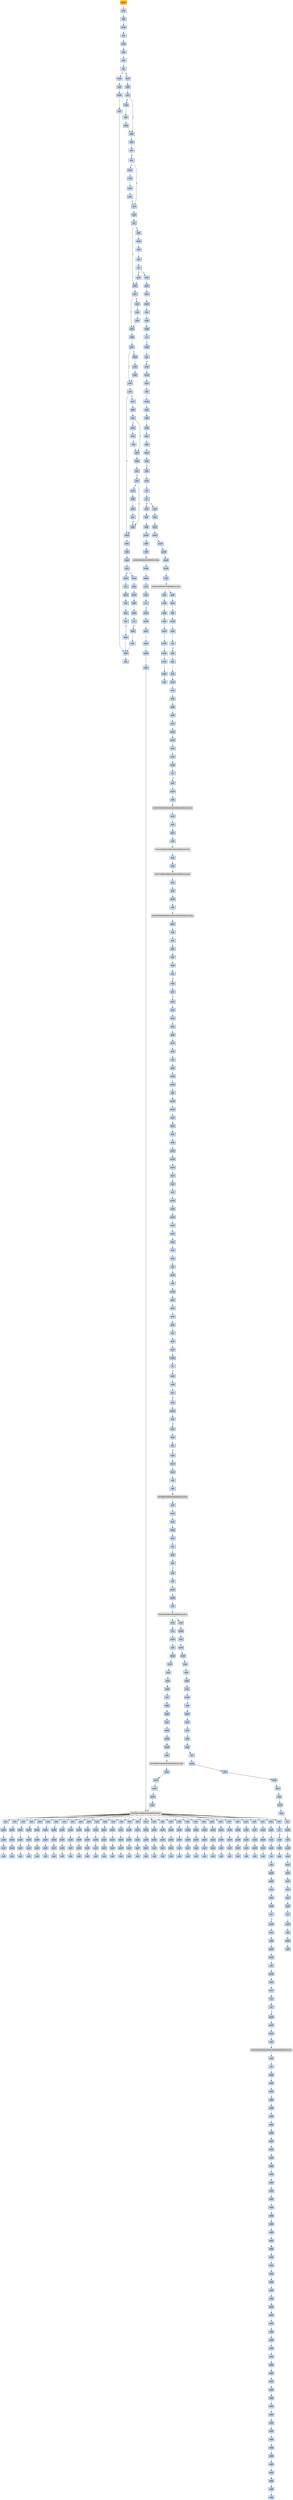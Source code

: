 strict digraph G {
	graph [bgcolor=transparent,
		name=G
	];
	node [color=lightsteelblue,
		fillcolor=lightsteelblue,
		shape=rectangle,
		style=filled
	];
	a0x004281e0pusha_	[color=lightgrey,
		fillcolor=orange,
		label=pusha];
	a0x004281e1movl_0x41a000UINT32_esi	[label=movl];
	a0x004281e0pusha_ -> a0x004281e1movl_0x41a000UINT32_esi	[color="#000000"];
	a0x004281e6leal__102400esi__edi	[label=leal];
	a0x004281e1movl_0x41a000UINT32_esi -> a0x004281e6leal__102400esi__edi	[color="#000000"];
	a0x004281ecpushl_edi	[label=pushl];
	a0x004281e6leal__102400esi__edi -> a0x004281ecpushl_edi	[color="#000000"];
	a0x004281edjmp_0x004281fa	[label=jmp];
	a0x004281ecpushl_edi -> a0x004281edjmp_0x004281fa	[color="#000000"];
	a0x004281famovl_esi__ebx	[label=movl];
	a0x004281edjmp_0x004281fa -> a0x004281famovl_esi__ebx	[color="#000000"];
	a0x004281fcsubl_0xfffffffcUINT8_esi	[label=subl];
	a0x004281famovl_esi__ebx -> a0x004281fcsubl_0xfffffffcUINT8_esi	[color="#000000"];
	a0x004281ffadcl_ebx_ebx	[label=adcl];
	a0x004281fcsubl_0xfffffffcUINT8_esi -> a0x004281ffadcl_ebx_ebx	[color="#000000"];
	a0x00428201jb_0x004281f0	[label=jb];
	a0x004281ffadcl_ebx_ebx -> a0x00428201jb_0x004281f0	[color="#000000"];
	a0x004281f0movb_esi__al	[label=movb];
	a0x00428201jb_0x004281f0 -> a0x004281f0movb_esi__al	[color="#000000",
		label=T];
	a0x00428203movl_0x1UINT32_eax	[label=movl];
	a0x00428201jb_0x004281f0 -> a0x00428203movl_0x1UINT32_eax	[color="#000000",
		label=F];
	a0x004281f2incl_esi	[label=incl];
	a0x004281f0movb_esi__al -> a0x004281f2incl_esi	[color="#000000"];
	a0x004281f3movb_al_edi_	[label=movb];
	a0x004281f2incl_esi -> a0x004281f3movb_al_edi_	[color="#000000"];
	a0x004281f5incl_edi	[label=incl];
	a0x004281f3movb_al_edi_ -> a0x004281f5incl_edi	[color="#000000"];
	a0x004281f6addl_ebx_ebx	[label=addl];
	a0x004281f5incl_edi -> a0x004281f6addl_ebx_ebx	[color="#000000"];
	a0x004281f8jne_0x00428201	[label=jne];
	a0x004281f6addl_ebx_ebx -> a0x004281f8jne_0x00428201	[color="#000000"];
	a0x00428208addl_ebx_ebx	[label=addl];
	a0x00428203movl_0x1UINT32_eax -> a0x00428208addl_ebx_ebx	[color="#000000"];
	a0x0042820ajne_0x00428213	[label=jne];
	a0x00428208addl_ebx_ebx -> a0x0042820ajne_0x00428213	[color="#000000"];
	a0x00428213adcl_eax_eax	[label=adcl];
	a0x0042820ajne_0x00428213 -> a0x00428213adcl_eax_eax	[color="#000000",
		label=T];
	a0x0042820cmovl_esi__ebx	[label=movl];
	a0x0042820ajne_0x00428213 -> a0x0042820cmovl_esi__ebx	[color="#000000",
		label=F];
	a0x00428215addl_ebx_ebx	[label=addl];
	a0x00428213adcl_eax_eax -> a0x00428215addl_ebx_ebx	[color="#000000"];
	a0x00428217jae_0x00428208	[label=jae];
	a0x00428215addl_ebx_ebx -> a0x00428217jae_0x00428208	[color="#000000"];
	a0x00428219jne_0x00428224	[label=jne];
	a0x00428217jae_0x00428208 -> a0x00428219jne_0x00428224	[color="#000000",
		label=F];
	a0x00428224xorl_ecx_ecx	[label=xorl];
	a0x00428219jne_0x00428224 -> a0x00428224xorl_ecx_ecx	[color="#000000",
		label=T];
	a0x0042821bmovl_esi__ebx	[label=movl];
	a0x00428219jne_0x00428224 -> a0x0042821bmovl_esi__ebx	[color="#000000",
		label=F];
	a0x00428226subl_0x3UINT8_eax	[label=subl];
	a0x00428224xorl_ecx_ecx -> a0x00428226subl_0x3UINT8_eax	[color="#000000"];
	a0x00428229jb_0x00428238	[label=jb];
	a0x00428226subl_0x3UINT8_eax -> a0x00428229jb_0x00428238	[color="#000000"];
	a0x0042822bshll_0x8UINT8_eax	[label=shll];
	a0x00428229jb_0x00428238 -> a0x0042822bshll_0x8UINT8_eax	[color="#000000",
		label=F];
	a0x00428238addl_ebx_ebx	[label=addl];
	a0x00428229jb_0x00428238 -> a0x00428238addl_ebx_ebx	[color="#000000",
		label=T];
	a0x0042822emovb_esi__al	[label=movb];
	a0x0042822bshll_0x8UINT8_eax -> a0x0042822emovb_esi__al	[color="#000000"];
	a0x00428230incl_esi	[label=incl];
	a0x0042822emovb_esi__al -> a0x00428230incl_esi	[color="#000000"];
	a0x00428231xorl_0xffffffffUINT8_eax	[label=xorl];
	a0x00428230incl_esi -> a0x00428231xorl_0xffffffffUINT8_eax	[color="#000000"];
	a0x00428234je_0x004282aa	[label=je];
	a0x00428231xorl_0xffffffffUINT8_eax -> a0x00428234je_0x004282aa	[color="#000000"];
	a0x00428236movl_eax_ebp	[label=movl];
	a0x00428234je_0x004282aa -> a0x00428236movl_eax_ebp	[color="#000000",
		label=F];
	a0x004282aapopl_esi	[label=popl];
	a0x00428234je_0x004282aa -> a0x004282aapopl_esi	[color="#000000",
		label=T];
	a0x00428236movl_eax_ebp -> a0x00428238addl_ebx_ebx	[color="#000000"];
	a0x0042823ajne_0x00428243	[label=jne];
	a0x00428238addl_ebx_ebx -> a0x0042823ajne_0x00428243	[color="#000000"];
	a0x00428243adcl_ecx_ecx	[label=adcl];
	a0x0042823ajne_0x00428243 -> a0x00428243adcl_ecx_ecx	[color="#000000",
		label=T];
	a0x0042823cmovl_esi__ebx	[label=movl];
	a0x0042823ajne_0x00428243 -> a0x0042823cmovl_esi__ebx	[color="#000000",
		label=F];
	a0x00428245addl_ebx_ebx	[label=addl];
	a0x00428243adcl_ecx_ecx -> a0x00428245addl_ebx_ebx	[color="#000000"];
	a0x00428247jne_0x00428250	[label=jne];
	a0x00428245addl_ebx_ebx -> a0x00428247jne_0x00428250	[color="#000000"];
	a0x00428250adcl_ecx_ecx	[label=adcl];
	a0x00428247jne_0x00428250 -> a0x00428250adcl_ecx_ecx	[color="#000000",
		label=T];
	a0x00428249movl_esi__ebx	[label=movl];
	a0x00428247jne_0x00428250 -> a0x00428249movl_esi__ebx	[color="#000000",
		label=F];
	a0x00428252jne_0x00428274	[label=jne];
	a0x00428250adcl_ecx_ecx -> a0x00428252jne_0x00428274	[color="#000000"];
	a0x00428274cmpl_0xfffff300UINT32_ebp	[label=cmpl];
	a0x00428252jne_0x00428274 -> a0x00428274cmpl_0xfffff300UINT32_ebp	[color="#000000",
		label=T];
	a0x00428254incl_ecx	[label=incl];
	a0x00428252jne_0x00428274 -> a0x00428254incl_ecx	[color="#000000",
		label=F];
	a0x0042827aadcl_0x1UINT8_ecx	[label=adcl];
	a0x00428274cmpl_0xfffff300UINT32_ebp -> a0x0042827aadcl_0x1UINT8_ecx	[color="#000000"];
	a0x0042827dleal_ediebp__edx	[label=leal];
	a0x0042827aadcl_0x1UINT8_ecx -> a0x0042827dleal_ediebp__edx	[color="#000000"];
	a0x00428280cmpl_0xfffffffcUINT8_ebp	[label=cmpl];
	a0x0042827dleal_ediebp__edx -> a0x00428280cmpl_0xfffffffcUINT8_ebp	[color="#000000"];
	a0x00428283jbe_0x00428294	[label=jbe];
	a0x00428280cmpl_0xfffffffcUINT8_ebp -> a0x00428283jbe_0x00428294	[color="#000000"];
	a0x00428294movl_edx__eax	[label=movl];
	a0x00428283jbe_0x00428294 -> a0x00428294movl_edx__eax	[color="#000000",
		label=T];
	a0x00428285movb_edx__al	[label=movb];
	a0x00428283jbe_0x00428294 -> a0x00428285movb_edx__al	[color="#000000",
		label=F];
	a0x00428296addl_0x4UINT8_edx	[label=addl];
	a0x00428294movl_edx__eax -> a0x00428296addl_0x4UINT8_edx	[color="#000000"];
	a0x00428299movl_eax_edi_	[label=movl];
	a0x00428296addl_0x4UINT8_edx -> a0x00428299movl_eax_edi_	[color="#000000"];
	a0x0042829baddl_0x4UINT8_edi	[label=addl];
	a0x00428299movl_eax_edi_ -> a0x0042829baddl_0x4UINT8_edi	[color="#000000"];
	a0x0042829esubl_0x4UINT8_ecx	[label=subl];
	a0x0042829baddl_0x4UINT8_edi -> a0x0042829esubl_0x4UINT8_ecx	[color="#000000"];
	a0x004282a1ja_0x00428294	[label=ja];
	a0x0042829esubl_0x4UINT8_ecx -> a0x004282a1ja_0x00428294	[color="#000000"];
	a0x004282a3addl_ecx_edi	[label=addl];
	a0x004282a1ja_0x00428294 -> a0x004282a3addl_ecx_edi	[color="#000000",
		label=F];
	a0x004282a5jmp_0x004281f6	[label=jmp];
	a0x004282a3addl_ecx_edi -> a0x004282a5jmp_0x004281f6	[color="#000000"];
	a0x004282a5jmp_0x004281f6 -> a0x004281f6addl_ebx_ebx	[color="#000000"];
	a0x00428287incl_edx	[label=incl];
	a0x00428285movb_edx__al -> a0x00428287incl_edx	[color="#000000"];
	a0x00428288movb_al_edi_	[label=movb];
	a0x00428287incl_edx -> a0x00428288movb_al_edi_	[color="#000000"];
	a0x0042828aincl_edi	[label=incl];
	a0x00428288movb_al_edi_ -> a0x0042828aincl_edi	[color="#000000"];
	a0x0042828bdecl_ecx	[label=decl];
	a0x0042828aincl_edi -> a0x0042828bdecl_ecx	[color="#000000"];
	a0x0042828cjne_0x00428285	[label=jne];
	a0x0042828bdecl_ecx -> a0x0042828cjne_0x00428285	[color="#000000"];
	a0x0042828ejmp_0x004281f6	[label=jmp];
	a0x0042828cjne_0x00428285 -> a0x0042828ejmp_0x004281f6	[color="#000000",
		label=F];
	a0x0042828ejmp_0x004281f6 -> a0x004281f6addl_ebx_ebx	[color="#000000"];
	a0x00428255addl_ebx_ebx	[label=addl];
	a0x00428254incl_ecx -> a0x00428255addl_ebx_ebx	[color="#000000"];
	a0x00428257jne_0x00428260	[label=jne];
	a0x00428255addl_ebx_ebx -> a0x00428257jne_0x00428260	[color="#000000"];
	a0x00428260adcl_ecx_ecx	[label=adcl];
	a0x00428257jne_0x00428260 -> a0x00428260adcl_ecx_ecx	[color="#000000",
		label=T];
	a0x00428259movl_esi__ebx	[label=movl];
	a0x00428257jne_0x00428260 -> a0x00428259movl_esi__ebx	[color="#000000",
		label=F];
	a0x00428262addl_ebx_ebx	[label=addl];
	a0x00428260adcl_ecx_ecx -> a0x00428262addl_ebx_ebx	[color="#000000"];
	a0x00428264jae_0x00428255	[label=jae];
	a0x00428262addl_ebx_ebx -> a0x00428264jae_0x00428255	[color="#000000"];
	a0x00428266jne_0x00428271	[label=jne];
	a0x00428264jae_0x00428255 -> a0x00428266jne_0x00428271	[color="#000000",
		label=F];
	a0x00428271addl_0x2UINT8_ecx	[label=addl];
	a0x00428266jne_0x00428271 -> a0x00428271addl_0x2UINT8_ecx	[color="#000000",
		label=T];
	a0x00428268movl_esi__ebx	[label=movl];
	a0x00428266jne_0x00428271 -> a0x00428268movl_esi__ebx	[color="#000000",
		label=F];
	a0x00428271addl_0x2UINT8_ecx -> a0x00428274cmpl_0xfffff300UINT32_ebp	[color="#000000"];
	a0x0042821dsubl_0xfffffffcUINT8_esi	[label=subl];
	a0x0042821bmovl_esi__ebx -> a0x0042821dsubl_0xfffffffcUINT8_esi	[color="#000000"];
	a0x00428220adcl_ebx_ebx	[label=adcl];
	a0x0042821dsubl_0xfffffffcUINT8_esi -> a0x00428220adcl_ebx_ebx	[color="#000000"];
	a0x00428222jae_0x00428208	[label=jae];
	a0x00428220adcl_ebx_ebx -> a0x00428222jae_0x00428208	[color="#000000"];
	a0x00428222jae_0x00428208 -> a0x00428224xorl_ecx_ecx	[color="#000000",
		label=F];
	a0x0042820esubl_0xfffffffcUINT8_esi	[label=subl];
	a0x0042820cmovl_esi__ebx -> a0x0042820esubl_0xfffffffcUINT8_esi	[color="#000000"];
	a0x00428211adcl_ebx_ebx	[label=adcl];
	a0x0042820esubl_0xfffffffcUINT8_esi -> a0x00428211adcl_ebx_ebx	[color="#000000"];
	a0x00428211adcl_ebx_ebx -> a0x00428213adcl_eax_eax	[color="#000000"];
	a0x0042825bsubl_0xfffffffcUINT8_esi	[label=subl];
	a0x00428259movl_esi__ebx -> a0x0042825bsubl_0xfffffffcUINT8_esi	[color="#000000"];
	a0x0042825eadcl_ebx_ebx	[label=adcl];
	a0x0042825bsubl_0xfffffffcUINT8_esi -> a0x0042825eadcl_ebx_ebx	[color="#000000"];
	a0x0042825eadcl_ebx_ebx -> a0x00428260adcl_ecx_ecx	[color="#000000"];
	a0x0042823esubl_0xfffffffcUINT8_esi	[label=subl];
	a0x0042823cmovl_esi__ebx -> a0x0042823esubl_0xfffffffcUINT8_esi	[color="#000000"];
	a0x00428241adcl_ebx_ebx	[label=adcl];
	a0x0042823esubl_0xfffffffcUINT8_esi -> a0x00428241adcl_ebx_ebx	[color="#000000"];
	a0x00428241adcl_ebx_ebx -> a0x00428243adcl_ecx_ecx	[color="#000000"];
	a0x0042824bsubl_0xfffffffcUINT8_esi	[label=subl];
	a0x00428249movl_esi__ebx -> a0x0042824bsubl_0xfffffffcUINT8_esi	[color="#000000"];
	a0x0042824eadcl_ebx_ebx	[label=adcl];
	a0x0042824bsubl_0xfffffffcUINT8_esi -> a0x0042824eadcl_ebx_ebx	[color="#000000"];
	a0x0042824eadcl_ebx_ebx -> a0x00428250adcl_ecx_ecx	[color="#000000"];
	a0x0042826asubl_0xfffffffcUINT8_esi	[label=subl];
	a0x00428268movl_esi__ebx -> a0x0042826asubl_0xfffffffcUINT8_esi	[color="#000000"];
	a0x0042826dadcl_ebx_ebx	[label=adcl];
	a0x0042826asubl_0xfffffffcUINT8_esi -> a0x0042826dadcl_ebx_ebx	[color="#000000"];
	a0x0042826fjae_0x00428255	[label=jae];
	a0x0042826dadcl_ebx_ebx -> a0x0042826fjae_0x00428255	[color="#000000"];
	a0x0042826fjae_0x00428255 -> a0x00428271addl_0x2UINT8_ecx	[color="#000000",
		label=F];
	a0x004282abmovl_esi_edi	[label=movl];
	a0x004282aapopl_esi -> a0x004282abmovl_esi_edi	[color="#000000"];
	a0x004282admovl_0x6b7UINT32_ecx	[label=movl];
	a0x004282abmovl_esi_edi -> a0x004282admovl_0x6b7UINT32_ecx	[color="#000000"];
	a0x004282b2movb_edi__al	[label=movb];
	a0x004282admovl_0x6b7UINT32_ecx -> a0x004282b2movb_edi__al	[color="#000000"];
	a0x004282b4incl_edi	[label=incl];
	a0x004282b2movb_edi__al -> a0x004282b4incl_edi	[color="#000000"];
	a0x004282b5subb_0xffffffe8UINT8_al	[label=subb];
	a0x004282b4incl_edi -> a0x004282b5subb_0xffffffe8UINT8_al	[color="#000000"];
	a0x004282b7cmpb_0x1UINT8_al	[label=cmpb];
	a0x004282b5subb_0xffffffe8UINT8_al -> a0x004282b7cmpb_0x1UINT8_al	[color="#000000"];
	a0x004282b9ja_0x004282b2	[label=ja];
	a0x004282b7cmpb_0x1UINT8_al -> a0x004282b9ja_0x004282b2	[color="#000000"];
	a0x004282bbcmpb_0x5UINT8_edi_	[label=cmpb];
	a0x004282b9ja_0x004282b2 -> a0x004282bbcmpb_0x5UINT8_edi_	[color="#000000",
		label=F];
	a0x004282bejne_0x004282b2	[label=jne];
	a0x004282bbcmpb_0x5UINT8_edi_ -> a0x004282bejne_0x004282b2	[color="#000000"];
	a0x004282c0movl_edi__eax	[label=movl];
	a0x004282bejne_0x004282b2 -> a0x004282c0movl_edi__eax	[color="#000000",
		label=F];
	a0x004282c2movb_0x4edi__bl	[label=movb];
	a0x004282c0movl_edi__eax -> a0x004282c2movb_0x4edi__bl	[color="#000000"];
	a0x004282c5shrw_0x8UINT8_ax	[label=shrw];
	a0x004282c2movb_0x4edi__bl -> a0x004282c5shrw_0x8UINT8_ax	[color="#000000"];
	a0x004282c9roll_0x10UINT8_eax	[label=roll];
	a0x004282c5shrw_0x8UINT8_ax -> a0x004282c9roll_0x10UINT8_eax	[color="#000000"];
	a0x004282ccxchgb_al_ah	[label=xchgb];
	a0x004282c9roll_0x10UINT8_eax -> a0x004282ccxchgb_al_ah	[color="#000000"];
	a0x004282cesubl_edi_eax	[label=subl];
	a0x004282ccxchgb_al_ah -> a0x004282cesubl_edi_eax	[color="#000000"];
	a0x004282d0subb_0xffffffe8UINT8_bl	[label=subb];
	a0x004282cesubl_edi_eax -> a0x004282d0subb_0xffffffe8UINT8_bl	[color="#000000"];
	a0x004282d3addl_esi_eax	[label=addl];
	a0x004282d0subb_0xffffffe8UINT8_bl -> a0x004282d3addl_esi_eax	[color="#000000"];
	a0x004282d5movl_eax_edi_	[label=movl];
	a0x004282d3addl_esi_eax -> a0x004282d5movl_eax_edi_	[color="#000000"];
	a0x004282d7addl_0x5UINT8_edi	[label=addl];
	a0x004282d5movl_eax_edi_ -> a0x004282d7addl_0x5UINT8_edi	[color="#000000"];
	a0x004282damovb_bl_al	[label=movb];
	a0x004282d7addl_0x5UINT8_edi -> a0x004282damovb_bl_al	[color="#000000"];
	a0x004282dcloop_0x004282b7	[label=loop];
	a0x004282damovb_bl_al -> a0x004282dcloop_0x004282b7	[color="#000000"];
	a0x004282deleal_0x26000esi__edi	[label=leal];
	a0x004282dcloop_0x004282b7 -> a0x004282deleal_0x26000esi__edi	[color="#000000",
		label=F];
	a0x004282e4movl_edi__eax	[label=movl];
	a0x004282deleal_0x26000esi__edi -> a0x004282e4movl_edi__eax	[color="#000000"];
	a0x004282e6orl_eax_eax	[label=orl];
	a0x004282e4movl_edi__eax -> a0x004282e6orl_eax_eax	[color="#000000"];
	a0x004282e8je_0x00428326	[label=je];
	a0x004282e6orl_eax_eax -> a0x004282e8je_0x00428326	[color="#000000"];
	a0x004282eamovl_0x4edi__ebx	[label=movl];
	a0x004282e8je_0x00428326 -> a0x004282eamovl_0x4edi__ebx	[color="#000000",
		label=F];
	a0x00428326movl_0x285f4esi__ebp	[label=movl];
	a0x004282e8je_0x00428326 -> a0x00428326movl_0x285f4esi__ebp	[color="#000000",
		label=T];
	a0x004282edleal_0x28560eaxesi__eax	[label=leal];
	a0x004282eamovl_0x4edi__ebx -> a0x004282edleal_0x28560eaxesi__eax	[color="#000000"];
	a0x004282f4addl_esi_ebx	[label=addl];
	a0x004282edleal_0x28560eaxesi__eax -> a0x004282f4addl_esi_ebx	[color="#000000"];
	a0x004282f6pushl_eax	[label=pushl];
	a0x004282f4addl_esi_ebx -> a0x004282f6pushl_eax	[color="#000000"];
	a0x004282f7addl_0x8UINT8_edi	[label=addl];
	a0x004282f6pushl_eax -> a0x004282f7addl_0x8UINT8_edi	[color="#000000"];
	a0x004282facall_0x285e8esi_	[label=call];
	a0x004282f7addl_0x8UINT8_edi -> a0x004282facall_0x285e8esi_	[color="#000000"];
	LOADLIBRARYA_KERNEL32_DLL	[color=lightgrey,
		fillcolor=lightgrey,
		label="LOADLIBRARYA-KERNEL32-DLL"];
	a0x004282facall_0x285e8esi_ -> LOADLIBRARYA_KERNEL32_DLL	[color="#000000"];
	a0x00428300xchgl_eax_ebp	[label=xchgl];
	LOADLIBRARYA_KERNEL32_DLL -> a0x00428300xchgl_eax_ebp	[color="#000000"];
	a0x00428301movb_edi__al	[label=movb];
	a0x00428300xchgl_eax_ebp -> a0x00428301movb_edi__al	[color="#000000"];
	a0x00428303incl_edi	[label=incl];
	a0x00428301movb_edi__al -> a0x00428303incl_edi	[color="#000000"];
	a0x00428304orb_al_al	[label=orb];
	a0x00428303incl_edi -> a0x00428304orb_al_al	[color="#000000"];
	a0x00428306je_0x004282e4	[label=je];
	a0x00428304orb_al_al -> a0x00428306je_0x004282e4	[color="#000000"];
	a0x00428308movl_edi_ecx	[label=movl];
	a0x00428306je_0x004282e4 -> a0x00428308movl_edi_ecx	[color="#000000",
		label=F];
	a0x0042830apushl_edi	[label=pushl];
	a0x00428308movl_edi_ecx -> a0x0042830apushl_edi	[color="#000000"];
	a0x0042830bdecl_eax	[label=decl];
	a0x0042830apushl_edi -> a0x0042830bdecl_eax	[color="#000000"];
	a0x0042830crepnz_scasb_es_edi__al	[label=repnz];
	a0x0042830bdecl_eax -> a0x0042830crepnz_scasb_es_edi__al	[color="#000000"];
	a0x0042830epushl_ebp	[label=pushl];
	a0x0042830crepnz_scasb_es_edi__al -> a0x0042830epushl_ebp	[color="#000000"];
	a0x0042830fcall_0x285f0esi_	[label=call];
	a0x0042830epushl_ebp -> a0x0042830fcall_0x285f0esi_	[color="#000000"];
	GETPROCADDRESS_KERNEL32_DLL	[color=lightgrey,
		fillcolor=lightgrey,
		label="GETPROCADDRESS-KERNEL32-DLL"];
	a0x0042830fcall_0x285f0esi_ -> GETPROCADDRESS_KERNEL32_DLL	[color="#000000"];
	a0x00428315orl_eax_eax	[label=orl];
	GETPROCADDRESS_KERNEL32_DLL -> a0x00428315orl_eax_eax	[color="#000000"];
	a0x00406c67xorl_0x4220d0_eax	[label=xorl];
	GETPROCADDRESS_KERNEL32_DLL -> a0x00406c67xorl_0x4220d0_eax	[color="#000000"];
	a0x00406c7axorl_0x4220d0_eax	[label=xorl];
	GETPROCADDRESS_KERNEL32_DLL -> a0x00406c7axorl_0x4220d0_eax	[color="#000000"];
	a0x00406c8dxorl_0x4220d0_eax	[label=xorl];
	GETPROCADDRESS_KERNEL32_DLL -> a0x00406c8dxorl_0x4220d0_eax	[color="#000000"];
	a0x00406ca0xorl_0x4220d0_eax	[label=xorl];
	GETPROCADDRESS_KERNEL32_DLL -> a0x00406ca0xorl_0x4220d0_eax	[color="#000000"];
	a0x00406cb3xorl_0x4220d0_eax	[label=xorl];
	GETPROCADDRESS_KERNEL32_DLL -> a0x00406cb3xorl_0x4220d0_eax	[color="#000000"];
	a0x00406cc6xorl_0x4220d0_eax	[label=xorl];
	GETPROCADDRESS_KERNEL32_DLL -> a0x00406cc6xorl_0x4220d0_eax	[color="#000000"];
	a0x00406cd9xorl_0x4220d0_eax	[label=xorl];
	GETPROCADDRESS_KERNEL32_DLL -> a0x00406cd9xorl_0x4220d0_eax	[color="#000000"];
	a0x00406cecxorl_0x4220d0_eax	[label=xorl];
	GETPROCADDRESS_KERNEL32_DLL -> a0x00406cecxorl_0x4220d0_eax	[color="#000000"];
	a0x00406cffxorl_0x4220d0_eax	[label=xorl];
	GETPROCADDRESS_KERNEL32_DLL -> a0x00406cffxorl_0x4220d0_eax	[color="#000000"];
	a0x00406d12xorl_0x4220d0_eax	[label=xorl];
	GETPROCADDRESS_KERNEL32_DLL -> a0x00406d12xorl_0x4220d0_eax	[color="#000000"];
	a0x00406d25xorl_0x4220d0_eax	[label=xorl];
	GETPROCADDRESS_KERNEL32_DLL -> a0x00406d25xorl_0x4220d0_eax	[color="#000000"];
	a0x00406d38xorl_0x4220d0_eax	[label=xorl];
	GETPROCADDRESS_KERNEL32_DLL -> a0x00406d38xorl_0x4220d0_eax	[color="#000000"];
	a0x00406d4bxorl_0x4220d0_eax	[label=xorl];
	GETPROCADDRESS_KERNEL32_DLL -> a0x00406d4bxorl_0x4220d0_eax	[color="#000000"];
	a0x00406d5exorl_0x4220d0_eax	[label=xorl];
	GETPROCADDRESS_KERNEL32_DLL -> a0x00406d5exorl_0x4220d0_eax	[color="#000000"];
	a0x00406d71xorl_0x4220d0_eax	[label=xorl];
	GETPROCADDRESS_KERNEL32_DLL -> a0x00406d71xorl_0x4220d0_eax	[color="#000000"];
	a0x00406d84xorl_0x4220d0_eax	[label=xorl];
	GETPROCADDRESS_KERNEL32_DLL -> a0x00406d84xorl_0x4220d0_eax	[color="#000000"];
	a0x00406d97xorl_0x4220d0_eax	[label=xorl];
	GETPROCADDRESS_KERNEL32_DLL -> a0x00406d97xorl_0x4220d0_eax	[color="#000000"];
	a0x00406daaxorl_0x4220d0_eax	[label=xorl];
	GETPROCADDRESS_KERNEL32_DLL -> a0x00406daaxorl_0x4220d0_eax	[color="#000000"];
	a0x00406dbdxorl_0x4220d0_eax	[label=xorl];
	GETPROCADDRESS_KERNEL32_DLL -> a0x00406dbdxorl_0x4220d0_eax	[color="#000000"];
	a0x00406dd0xorl_0x4220d0_eax	[label=xorl];
	GETPROCADDRESS_KERNEL32_DLL -> a0x00406dd0xorl_0x4220d0_eax	[color="#000000"];
	a0x00406de3xorl_0x4220d0_eax	[label=xorl];
	GETPROCADDRESS_KERNEL32_DLL -> a0x00406de3xorl_0x4220d0_eax	[color="#000000"];
	a0x00406df6xorl_0x4220d0_eax	[label=xorl];
	GETPROCADDRESS_KERNEL32_DLL -> a0x00406df6xorl_0x4220d0_eax	[color="#000000"];
	a0x00406e09xorl_0x4220d0_eax	[label=xorl];
	GETPROCADDRESS_KERNEL32_DLL -> a0x00406e09xorl_0x4220d0_eax	[color="#000000"];
	a0x00406e1cxorl_0x4220d0_eax	[label=xorl];
	GETPROCADDRESS_KERNEL32_DLL -> a0x00406e1cxorl_0x4220d0_eax	[color="#000000"];
	a0x00406e2fxorl_0x4220d0_eax	[label=xorl];
	GETPROCADDRESS_KERNEL32_DLL -> a0x00406e2fxorl_0x4220d0_eax	[color="#000000"];
	a0x00406e42xorl_0x4220d0_eax	[label=xorl];
	GETPROCADDRESS_KERNEL32_DLL -> a0x00406e42xorl_0x4220d0_eax	[color="#000000"];
	a0x00406e55xorl_0x4220d0_eax	[label=xorl];
	GETPROCADDRESS_KERNEL32_DLL -> a0x00406e55xorl_0x4220d0_eax	[color="#000000"];
	a0x00406e68xorl_0x4220d0_eax	[label=xorl];
	GETPROCADDRESS_KERNEL32_DLL -> a0x00406e68xorl_0x4220d0_eax	[color="#000000"];
	a0x00406e7bxorl_0x4220d0_eax	[label=xorl];
	GETPROCADDRESS_KERNEL32_DLL -> a0x00406e7bxorl_0x4220d0_eax	[color="#000000"];
	a0x00406e8exorl_0x4220d0_eax	[label=xorl];
	GETPROCADDRESS_KERNEL32_DLL -> a0x00406e8exorl_0x4220d0_eax	[color="#000000"];
	a0x00406ea1xorl_0x4220d0_eax	[label=xorl];
	GETPROCADDRESS_KERNEL32_DLL -> a0x00406ea1xorl_0x4220d0_eax	[color="#000000"];
	a0x00406eb4xorl_0x4220d0_eax	[label=xorl];
	GETPROCADDRESS_KERNEL32_DLL -> a0x00406eb4xorl_0x4220d0_eax	[color="#000000"];
	a0x00406ec7xorl_0x4220d0_eax	[label=xorl];
	GETPROCADDRESS_KERNEL32_DLL -> a0x00406ec7xorl_0x4220d0_eax	[color="#000000"];
	a0x00428317je_0x00428320	[label=je];
	a0x00428315orl_eax_eax -> a0x00428317je_0x00428320	[color="#000000"];
	a0x00428319movl_eax_ebx_	[label=movl];
	a0x00428317je_0x00428320 -> a0x00428319movl_eax_ebx_	[color="#000000",
		label=F];
	a0x0042831baddl_0x4UINT8_ebx	[label=addl];
	a0x00428319movl_eax_ebx_ -> a0x0042831baddl_0x4UINT8_ebx	[color="#000000"];
	a0x0042831ejmp_0x00428301	[label=jmp];
	a0x0042831baddl_0x4UINT8_ebx -> a0x0042831ejmp_0x00428301	[color="#000000"];
	a0x0042832cleal__4096esi__edi	[label=leal];
	a0x00428326movl_0x285f4esi__ebp -> a0x0042832cleal__4096esi__edi	[color="#000000"];
	a0x00428332movl_0x1000UINT32_ebx	[label=movl];
	a0x0042832cleal__4096esi__edi -> a0x00428332movl_0x1000UINT32_ebx	[color="#000000"];
	a0x00428337pushl_eax	[label=pushl];
	a0x00428332movl_0x1000UINT32_ebx -> a0x00428337pushl_eax	[color="#000000"];
	a0x00428338pushl_esp	[label=pushl];
	a0x00428337pushl_eax -> a0x00428338pushl_esp	[color="#000000"];
	a0x00428339pushl_0x4UINT8	[label=pushl];
	a0x00428338pushl_esp -> a0x00428339pushl_0x4UINT8	[color="#000000"];
	a0x0042833bpushl_ebx	[label=pushl];
	a0x00428339pushl_0x4UINT8 -> a0x0042833bpushl_ebx	[color="#000000"];
	a0x0042833cpushl_edi	[label=pushl];
	a0x0042833bpushl_ebx -> a0x0042833cpushl_edi	[color="#000000"];
	a0x0042833dcall_ebp	[label=call];
	a0x0042833cpushl_edi -> a0x0042833dcall_ebp	[color="#000000"];
	VIRTUALPROTECT_KERNEL32_DLL	[color=lightgrey,
		fillcolor=lightgrey,
		label="VIRTUALPROTECT-KERNEL32-DLL"];
	a0x0042833dcall_ebp -> VIRTUALPROTECT_KERNEL32_DLL	[color="#000000"];
	a0x0042833fleal_0x217edi__eax	[label=leal];
	VIRTUALPROTECT_KERNEL32_DLL -> a0x0042833fleal_0x217edi__eax	[color="#000000"];
	a0x00428354popl_eax	[label=popl];
	VIRTUALPROTECT_KERNEL32_DLL -> a0x00428354popl_eax	[color="#000000"];
	a0x00428345andb_0x7fUINT8_eax_	[label=andb];
	a0x0042833fleal_0x217edi__eax -> a0x00428345andb_0x7fUINT8_eax_	[color="#000000"];
	a0x00428348andb_0x7fUINT8_0x28eax_	[label=andb];
	a0x00428345andb_0x7fUINT8_eax_ -> a0x00428348andb_0x7fUINT8_0x28eax_	[color="#000000"];
	a0x0042834cpopl_eax	[label=popl];
	a0x00428348andb_0x7fUINT8_0x28eax_ -> a0x0042834cpopl_eax	[color="#000000"];
	a0x0042834dpushl_eax	[label=pushl];
	a0x0042834cpopl_eax -> a0x0042834dpushl_eax	[color="#000000"];
	a0x0042834epushl_esp	[label=pushl];
	a0x0042834dpushl_eax -> a0x0042834epushl_esp	[color="#000000"];
	a0x0042834fpushl_eax	[label=pushl];
	a0x0042834epushl_esp -> a0x0042834fpushl_eax	[color="#000000"];
	a0x00428350pushl_ebx	[label=pushl];
	a0x0042834fpushl_eax -> a0x00428350pushl_ebx	[color="#000000"];
	a0x00428351pushl_edi	[label=pushl];
	a0x00428350pushl_ebx -> a0x00428351pushl_edi	[color="#000000"];
	a0x00428352call_ebp	[label=call];
	a0x00428351pushl_edi -> a0x00428352call_ebp	[color="#000000"];
	a0x00428355popa_	[label=popa];
	a0x00428354popl_eax -> a0x00428355popa_	[color="#000000"];
	a0x00428356leal__128esp__eax	[label=leal];
	a0x00428355popa_ -> a0x00428356leal__128esp__eax	[color="#000000"];
	a0x0042835apushl_0x0UINT8	[label=pushl];
	a0x00428356leal__128esp__eax -> a0x0042835apushl_0x0UINT8	[color="#000000"];
	a0x0042835ccmpl_eax_esp	[label=cmpl];
	a0x0042835apushl_0x0UINT8 -> a0x0042835ccmpl_eax_esp	[color="#000000"];
	a0x0042835ejne_0x0042835a	[label=jne];
	a0x0042835ccmpl_eax_esp -> a0x0042835ejne_0x0042835a	[color="#000000"];
	a0x00428360subl_0xffffff80UINT8_esp	[label=subl];
	a0x0042835ejne_0x0042835a -> a0x00428360subl_0xffffff80UINT8_esp	[color="#000000",
		label=F];
	a0x00428363jmp_0x00405926	[label=jmp];
	a0x00428360subl_0xffffff80UINT8_esp -> a0x00428363jmp_0x00405926	[color="#000000"];
	a0x00405926call_0x40ca32	[label=call];
	a0x00428363jmp_0x00405926 -> a0x00405926call_0x40ca32	[color="#000000"];
	a0x0040ca32pushl_ebp	[label=pushl];
	a0x00405926call_0x40ca32 -> a0x0040ca32pushl_ebp	[color="#000000"];
	a0x0040ca33movl_esp_ebp	[label=movl];
	a0x0040ca32pushl_ebp -> a0x0040ca33movl_esp_ebp	[color="#000000"];
	a0x0040ca35subl_0x14UINT8_esp	[label=subl];
	a0x0040ca33movl_esp_ebp -> a0x0040ca35subl_0x14UINT8_esp	[color="#000000"];
	a0x0040ca38andl_0x0UINT8__12ebp_	[label=andl];
	a0x0040ca35subl_0x14UINT8_esp -> a0x0040ca38andl_0x0UINT8__12ebp_	[color="#000000"];
	a0x0040ca3candl_0x0UINT8__8ebp_	[label=andl];
	a0x0040ca38andl_0x0UINT8__12ebp_ -> a0x0040ca3candl_0x0UINT8__8ebp_	[color="#000000"];
	a0x0040ca40movl_0x4220d0_eax	[label=movl];
	a0x0040ca3candl_0x0UINT8__8ebp_ -> a0x0040ca40movl_0x4220d0_eax	[color="#000000"];
	a0x0040ca45pushl_esi	[label=pushl];
	a0x0040ca40movl_0x4220d0_eax -> a0x0040ca45pushl_esi	[color="#000000"];
	a0x0040ca46pushl_edi	[label=pushl];
	a0x0040ca45pushl_esi -> a0x0040ca46pushl_edi	[color="#000000"];
	a0x0040ca47movl_0xbb40e64eUINT32_edi	[label=movl];
	a0x0040ca46pushl_edi -> a0x0040ca47movl_0xbb40e64eUINT32_edi	[color="#000000"];
	a0x0040ca4cmovl_0xffff0000UINT32_esi	[label=movl];
	a0x0040ca47movl_0xbb40e64eUINT32_edi -> a0x0040ca4cmovl_0xffff0000UINT32_esi	[color="#000000"];
	a0x0040ca51cmpl_edi_eax	[label=cmpl];
	a0x0040ca4cmovl_0xffff0000UINT32_esi -> a0x0040ca51cmpl_edi_eax	[color="#000000"];
	a0x0040ca53je_0x40ca62	[label=je];
	a0x0040ca51cmpl_edi_eax -> a0x0040ca53je_0x40ca62	[color="#000000"];
	a0x0040ca62leal__12ebp__eax	[label=leal];
	a0x0040ca53je_0x40ca62 -> a0x0040ca62leal__12ebp__eax	[color="#000000",
		label=T];
	a0x0040ca65pushl_eax	[label=pushl];
	a0x0040ca62leal__12ebp__eax -> a0x0040ca65pushl_eax	[color="#000000"];
	a0x0040ca66call_0x41516c	[label=call];
	a0x0040ca65pushl_eax -> a0x0040ca66call_0x41516c	[color="#000000"];
	GETSYSTEMTIMEASFILETIME_KERNEL32_DLL	[color=lightgrey,
		fillcolor=lightgrey,
		label="GETSYSTEMTIMEASFILETIME-KERNEL32-DLL"];
	a0x0040ca66call_0x41516c -> GETSYSTEMTIMEASFILETIME_KERNEL32_DLL	[color="#000000"];
	a0x0040ca6cmovl__8ebp__eax	[label=movl];
	GETSYSTEMTIMEASFILETIME_KERNEL32_DLL -> a0x0040ca6cmovl__8ebp__eax	[color="#000000"];
	a0x0040ca6fxorl__12ebp__eax	[label=xorl];
	a0x0040ca6cmovl__8ebp__eax -> a0x0040ca6fxorl__12ebp__eax	[color="#000000"];
	a0x0040ca72movl_eax__4ebp_	[label=movl];
	a0x0040ca6fxorl__12ebp__eax -> a0x0040ca72movl_eax__4ebp_	[color="#000000"];
	a0x0040ca75call_0x41510c	[label=call];
	a0x0040ca72movl_eax__4ebp_ -> a0x0040ca75call_0x41510c	[color="#000000"];
	GETCURRENTTHREADID_KERNEL32_DLL	[color=lightgrey,
		fillcolor=lightgrey,
		label="GETCURRENTTHREADID-KERNEL32-DLL"];
	a0x0040ca75call_0x41510c -> GETCURRENTTHREADID_KERNEL32_DLL	[color="#000000"];
	a0x0040ca7bxorl_eax__4ebp_	[label=xorl];
	GETCURRENTTHREADID_KERNEL32_DLL -> a0x0040ca7bxorl_eax__4ebp_	[color="#000000"];
	a0x0040ca7ecall_0x415168	[label=call];
	a0x0040ca7bxorl_eax__4ebp_ -> a0x0040ca7ecall_0x415168	[color="#000000"];
	GETCURRENTPROCESSID_KERNEL32_DLL	[color=lightgrey,
		fillcolor=lightgrey,
		label="GETCURRENTPROCESSID-KERNEL32-DLL"];
	a0x0040ca7ecall_0x415168 -> GETCURRENTPROCESSID_KERNEL32_DLL	[color="#000000"];
	a0x0040ca84xorl_eax__4ebp_	[label=xorl];
	GETCURRENTPROCESSID_KERNEL32_DLL -> a0x0040ca84xorl_eax__4ebp_	[color="#000000"];
	a0x0040ca87leal__20ebp__eax	[label=leal];
	a0x0040ca84xorl_eax__4ebp_ -> a0x0040ca87leal__20ebp__eax	[color="#000000"];
	a0x0040ca8apushl_eax	[label=pushl];
	a0x0040ca87leal__20ebp__eax -> a0x0040ca8apushl_eax	[color="#000000"];
	a0x0040ca8bcall_0x415164	[label=call];
	a0x0040ca8apushl_eax -> a0x0040ca8bcall_0x415164	[color="#000000"];
	QUERYPERFORMANCECOUNTER_KERNEL32_DLL	[color=lightgrey,
		fillcolor=lightgrey,
		label="QUERYPERFORMANCECOUNTER-KERNEL32-DLL"];
	a0x0040ca8bcall_0x415164 -> QUERYPERFORMANCECOUNTER_KERNEL32_DLL	[color="#000000"];
	a0x0040ca91movl__16ebp__ecx	[label=movl];
	QUERYPERFORMANCECOUNTER_KERNEL32_DLL -> a0x0040ca91movl__16ebp__ecx	[color="#000000"];
	a0x0040ca94leal__4ebp__eax	[label=leal];
	a0x0040ca91movl__16ebp__ecx -> a0x0040ca94leal__4ebp__eax	[color="#000000"];
	a0x0040ca97xorl__20ebp__ecx	[label=xorl];
	a0x0040ca94leal__4ebp__eax -> a0x0040ca97xorl__20ebp__ecx	[color="#000000"];
	a0x0040ca9axorl__4ebp__ecx	[label=xorl];
	a0x0040ca97xorl__20ebp__ecx -> a0x0040ca9axorl__4ebp__ecx	[color="#000000"];
	a0x0040ca9dxorl_eax_ecx	[label=xorl];
	a0x0040ca9axorl__4ebp__ecx -> a0x0040ca9dxorl_eax_ecx	[color="#000000"];
	a0x0040ca9fcmpl_edi_ecx	[label=cmpl];
	a0x0040ca9dxorl_eax_ecx -> a0x0040ca9fcmpl_edi_ecx	[color="#000000"];
	a0x0040caa1jne_0x40caaa	[label=jne];
	a0x0040ca9fcmpl_edi_ecx -> a0x0040caa1jne_0x40caaa	[color="#000000"];
	a0x0040caaatestl_ecx_esi	[label=testl];
	a0x0040caa1jne_0x40caaa -> a0x0040caaatestl_ecx_esi	[color="#000000",
		label=T];
	a0x0040caacjne_0x40caba	[label=jne];
	a0x0040caaatestl_ecx_esi -> a0x0040caacjne_0x40caba	[color="#000000"];
	a0x0040cabamovl_ecx_0x4220d0	[label=movl];
	a0x0040caacjne_0x40caba -> a0x0040cabamovl_ecx_0x4220d0	[color="#000000",
		label=T];
	a0x0040cac0notl_ecx	[label=notl];
	a0x0040cabamovl_ecx_0x4220d0 -> a0x0040cac0notl_ecx	[color="#000000"];
	a0x0040cac2movl_ecx_0x4220d4	[label=movl];
	a0x0040cac0notl_ecx -> a0x0040cac2movl_ecx_0x4220d4	[color="#000000"];
	a0x0040cac8popl_edi	[label=popl];
	a0x0040cac2movl_ecx_0x4220d4 -> a0x0040cac8popl_edi	[color="#000000"];
	a0x0040cac9popl_esi	[label=popl];
	a0x0040cac8popl_edi -> a0x0040cac9popl_esi	[color="#000000"];
	a0x0040cacamovl_ebp_esp	[label=movl];
	a0x0040cac9popl_esi -> a0x0040cacamovl_ebp_esp	[color="#000000"];
	a0x0040caccpopl_ebp	[label=popl];
	a0x0040cacamovl_ebp_esp -> a0x0040caccpopl_ebp	[color="#000000"];
	a0x0040cacdret	[label=ret];
	a0x0040caccpopl_ebp -> a0x0040cacdret	[color="#000000"];
	a0x0040592bjmp_0x4057ab	[label=jmp];
	a0x0040cacdret -> a0x0040592bjmp_0x4057ab	[color="#000000"];
	a0x004057abpushl_0x14UINT8	[label=pushl];
	a0x0040592bjmp_0x4057ab -> a0x004057abpushl_0x14UINT8	[color="#000000"];
	a0x004057adpushl_0x420248UINT32	[label=pushl];
	a0x004057abpushl_0x14UINT8 -> a0x004057adpushl_0x420248UINT32	[color="#000000"];
	a0x004057b2call_0x4077c0	[label=call];
	a0x004057adpushl_0x420248UINT32 -> a0x004057b2call_0x4077c0	[color="#000000"];
	a0x004077c0pushl_0x4052c0UINT32	[label=pushl];
	a0x004057b2call_0x4077c0 -> a0x004077c0pushl_0x4052c0UINT32	[color="#000000"];
	a0x004077c5pushl_fs_0	[label=pushl];
	a0x004077c0pushl_0x4052c0UINT32 -> a0x004077c5pushl_fs_0	[color="#000000"];
	a0x004077ccmovl_0x10esp__eax	[label=movl];
	a0x004077c5pushl_fs_0 -> a0x004077ccmovl_0x10esp__eax	[color="#000000"];
	a0x004077d0movl_ebp_0x10esp_	[label=movl];
	a0x004077ccmovl_0x10esp__eax -> a0x004077d0movl_ebp_0x10esp_	[color="#000000"];
	a0x004077d4leal_0x10esp__ebp	[label=leal];
	a0x004077d0movl_ebp_0x10esp_ -> a0x004077d4leal_0x10esp__ebp	[color="#000000"];
	a0x004077d8subl_eax_esp	[label=subl];
	a0x004077d4leal_0x10esp__ebp -> a0x004077d8subl_eax_esp	[color="#000000"];
	a0x004077dapushl_ebx	[label=pushl];
	a0x004077d8subl_eax_esp -> a0x004077dapushl_ebx	[color="#000000"];
	a0x004077dbpushl_esi	[label=pushl];
	a0x004077dapushl_ebx -> a0x004077dbpushl_esi	[color="#000000"];
	a0x004077dcpushl_edi	[label=pushl];
	a0x004077dbpushl_esi -> a0x004077dcpushl_edi	[color="#000000"];
	a0x004077ddmovl_0x4220d0_eax	[label=movl];
	a0x004077dcpushl_edi -> a0x004077ddmovl_0x4220d0_eax	[color="#000000"];
	a0x004077e2xorl_eax__4ebp_	[label=xorl];
	a0x004077ddmovl_0x4220d0_eax -> a0x004077e2xorl_eax__4ebp_	[color="#000000"];
	a0x004077e5xorl_ebp_eax	[label=xorl];
	a0x004077e2xorl_eax__4ebp_ -> a0x004077e5xorl_ebp_eax	[color="#000000"];
	a0x004077e7pushl_eax	[label=pushl];
	a0x004077e5xorl_ebp_eax -> a0x004077e7pushl_eax	[color="#000000"];
	a0x004077e8movl_esp__24ebp_	[label=movl];
	a0x004077e7pushl_eax -> a0x004077e8movl_esp__24ebp_	[color="#000000"];
	a0x004077ebpushl__8ebp_	[label=pushl];
	a0x004077e8movl_esp__24ebp_ -> a0x004077ebpushl__8ebp_	[color="#000000"];
	a0x004077eemovl__4ebp__eax	[label=movl];
	a0x004077ebpushl__8ebp_ -> a0x004077eemovl__4ebp__eax	[color="#000000"];
	a0x004077f1movl_0xfffffffeUINT32__4ebp_	[label=movl];
	a0x004077eemovl__4ebp__eax -> a0x004077f1movl_0xfffffffeUINT32__4ebp_	[color="#000000"];
	a0x004077f8movl_eax__8ebp_	[label=movl];
	a0x004077f1movl_0xfffffffeUINT32__4ebp_ -> a0x004077f8movl_eax__8ebp_	[color="#000000"];
	a0x004077fbleal__16ebp__eax	[label=leal];
	a0x004077f8movl_eax__8ebp_ -> a0x004077fbleal__16ebp__eax	[color="#000000"];
	a0x004077femovl_eax_fs_0	[label=movl];
	a0x004077fbleal__16ebp__eax -> a0x004077femovl_eax_fs_0	[color="#000000"];
	a0x00407804ret	[label=ret];
	a0x004077femovl_eax_fs_0 -> a0x00407804ret	[color="#000000"];
	a0x004057b7pushl_0x1UINT8	[label=pushl];
	a0x00407804ret -> a0x004057b7pushl_0x1UINT8	[color="#000000"];
	a0x004057b9call_0x40c9e5	[label=call];
	a0x004057b7pushl_0x1UINT8 -> a0x004057b9call_0x40c9e5	[color="#000000"];
	a0x0040c9e5pushl_ebp	[label=pushl];
	a0x004057b9call_0x40c9e5 -> a0x0040c9e5pushl_ebp	[color="#000000"];
	a0x0040c9e6movl_esp_ebp	[label=movl];
	a0x0040c9e5pushl_ebp -> a0x0040c9e6movl_esp_ebp	[color="#000000"];
	a0x0040c9e8movl_0x8ebp__eax	[label=movl];
	a0x0040c9e6movl_esp_ebp -> a0x0040c9e8movl_0x8ebp__eax	[color="#000000"];
	a0x0040c9ebmovl_eax_0x4234e0	[label=movl];
	a0x0040c9e8movl_0x8ebp__eax -> a0x0040c9ebmovl_eax_0x4234e0	[color="#000000"];
	a0x0040c9f0popl_ebp	[label=popl];
	a0x0040c9ebmovl_eax_0x4234e0 -> a0x0040c9f0popl_ebp	[color="#000000"];
	a0x0040c9f1ret	[label=ret];
	a0x0040c9f0popl_ebp -> a0x0040c9f1ret	[color="#000000"];
	a0x004057bepopl_ecx	[label=popl];
	a0x0040c9f1ret -> a0x004057bepopl_ecx	[color="#000000"];
	a0x004057bfmovl_0x5a4dUINT32_eax	[label=movl];
	a0x004057bepopl_ecx -> a0x004057bfmovl_0x5a4dUINT32_eax	[color="#000000"];
	a0x004057c4cmpw_ax_0x400000	[label=cmpw];
	a0x004057bfmovl_0x5a4dUINT32_eax -> a0x004057c4cmpw_ax_0x400000	[color="#000000"];
	a0x004057cbje_0x4057d1	[label=je];
	a0x004057c4cmpw_ax_0x400000 -> a0x004057cbje_0x4057d1	[color="#000000"];
	a0x004057d1movl_0x40003c_eax	[label=movl];
	a0x004057cbje_0x4057d1 -> a0x004057d1movl_0x40003c_eax	[color="#000000",
		label=T];
	a0x004057d6cmpl_0x4550UINT32_0x400000eax_	[label=cmpl];
	a0x004057d1movl_0x40003c_eax -> a0x004057d6cmpl_0x4550UINT32_0x400000eax_	[color="#000000"];
	a0x004057e0jne_0x4057cd	[label=jne];
	a0x004057d6cmpl_0x4550UINT32_0x400000eax_ -> a0x004057e0jne_0x4057cd	[color="#000000"];
	a0x004057e2movl_0x10bUINT32_ecx	[label=movl];
	a0x004057e0jne_0x4057cd -> a0x004057e2movl_0x10bUINT32_ecx	[color="#000000",
		label=F];
	a0x004057e7cmpw_cx_0x400018eax_	[label=cmpw];
	a0x004057e2movl_0x10bUINT32_ecx -> a0x004057e7cmpw_cx_0x400018eax_	[color="#000000"];
	a0x004057eejne_0x4057cd	[label=jne];
	a0x004057e7cmpw_cx_0x400018eax_ -> a0x004057eejne_0x4057cd	[color="#000000"];
	a0x004057f0xorl_ebx_ebx	[label=xorl];
	a0x004057eejne_0x4057cd -> a0x004057f0xorl_ebx_ebx	[color="#000000",
		label=F];
	a0x004057f2cmpl_0xeUINT8_0x400074eax_	[label=cmpl];
	a0x004057f0xorl_ebx_ebx -> a0x004057f2cmpl_0xeUINT8_0x400074eax_	[color="#000000"];
	a0x004057f9jbe_0x405804	[label=jbe];
	a0x004057f2cmpl_0xeUINT8_0x400074eax_ -> a0x004057f9jbe_0x405804	[color="#000000"];
	a0x004057fbcmpl_ebx_0x4000e8eax_	[label=cmpl];
	a0x004057f9jbe_0x405804 -> a0x004057fbcmpl_ebx_0x4000e8eax_	[color="#000000",
		label=F];
	a0x00405801setne_bl	[label=setne];
	a0x004057fbcmpl_ebx_0x4000e8eax_ -> a0x00405801setne_bl	[color="#000000"];
	a0x00405804movl_ebx__28ebp_	[label=movl];
	a0x00405801setne_bl -> a0x00405804movl_ebx__28ebp_	[color="#000000"];
	a0x00405807call_0x4078f0	[label=call];
	a0x00405804movl_ebx__28ebp_ -> a0x00405807call_0x4078f0	[color="#000000"];
	a0x004078f0call_0x415150	[label=call];
	a0x00405807call_0x4078f0 -> a0x004078f0call_0x415150	[color="#000000"];
	GETPROCESSHEAP_KERNEL32_DLL	[color=lightgrey,
		fillcolor=lightgrey,
		label="GETPROCESSHEAP-KERNEL32-DLL"];
	a0x004078f0call_0x415150 -> GETPROCESSHEAP_KERNEL32_DLL	[color="#000000"];
	a0x004078f6xorl_ecx_ecx	[label=xorl];
	GETPROCESSHEAP_KERNEL32_DLL -> a0x004078f6xorl_ecx_ecx	[color="#000000"];
	a0x004078f8movl_eax_0x423b40	[label=movl];
	a0x004078f6xorl_ecx_ecx -> a0x004078f8movl_eax_0x423b40	[color="#000000"];
	a0x004078fdtestl_eax_eax	[label=testl];
	a0x004078f8movl_eax_0x423b40 -> a0x004078fdtestl_eax_eax	[color="#000000"];
	a0x004078ffsetne_cl	[label=setne];
	a0x004078fdtestl_eax_eax -> a0x004078ffsetne_cl	[color="#000000"];
	a0x00407902movl_ecx_eax	[label=movl];
	a0x004078ffsetne_cl -> a0x00407902movl_ecx_eax	[color="#000000"];
	a0x00407904ret	[label=ret];
	a0x00407902movl_ecx_eax -> a0x00407904ret	[color="#000000"];
	a0x0040580ctestl_eax_eax	[label=testl];
	a0x00407904ret -> a0x0040580ctestl_eax_eax	[color="#000000"];
	a0x0040580ejne_0x405818	[label=jne];
	a0x0040580ctestl_eax_eax -> a0x0040580ejne_0x405818	[color="#000000"];
	a0x00405818call_0x406832	[label=call];
	a0x0040580ejne_0x405818 -> a0x00405818call_0x406832	[color="#000000",
		label=T];
	a0x00406832call_0x403ab2	[label=call];
	a0x00405818call_0x406832 -> a0x00406832call_0x403ab2	[color="#000000"];
	a0x00403ab2pushl_esi	[label=pushl];
	a0x00406832call_0x403ab2 -> a0x00403ab2pushl_esi	[color="#000000"];
	a0x00403ab3pushl_0x0UINT8	[label=pushl];
	a0x00403ab2pushl_esi -> a0x00403ab3pushl_0x0UINT8	[color="#000000"];
	a0x00403ab5call_0x4150d8	[label=call];
	a0x00403ab3pushl_0x0UINT8 -> a0x00403ab5call_0x4150d8	[color="#000000"];
	ENCODEPOINTER_KERNEL32_DLL	[color=lightgrey,
		fillcolor=lightgrey,
		label="ENCODEPOINTER-KERNEL32-DLL"];
	a0x00403ab5call_0x4150d8 -> ENCODEPOINTER_KERNEL32_DLL	[color="#000000"];
	a0x00403abbmovl_eax_esi	[label=movl];
	ENCODEPOINTER_KERNEL32_DLL -> a0x00403abbmovl_eax_esi	[color="#000000"];
	a0x00407546movl_eax_0x423b14	[label=movl];
	ENCODEPOINTER_KERNEL32_DLL -> a0x00407546movl_eax_0x423b14	[color="#000000"];
	a0x00403abdpushl_esi	[label=pushl];
	a0x00403abbmovl_eax_esi -> a0x00403abdpushl_esi	[color="#000000"];
	a0x00403abecall_0x407572	[label=call];
	a0x00403abdpushl_esi -> a0x00403abecall_0x407572	[color="#000000"];
	a0x00407572pushl_ebp	[label=pushl];
	a0x00403abecall_0x407572 -> a0x00407572pushl_ebp	[color="#000000"];
	a0x00407573movl_esp_ebp	[label=movl];
	a0x00407572pushl_ebp -> a0x00407573movl_esp_ebp	[color="#000000"];
	a0x00407575movl_0x8ebp__eax	[label=movl];
	a0x00407573movl_esp_ebp -> a0x00407575movl_0x8ebp__eax	[color="#000000"];
	a0x00407578movl_eax_0x423b18	[label=movl];
	a0x00407575movl_0x8ebp__eax -> a0x00407578movl_eax_0x423b18	[color="#000000"];
	a0x0040757dpopl_ebp	[label=popl];
	a0x00407578movl_eax_0x423b18 -> a0x0040757dpopl_ebp	[color="#000000"];
	a0x0040757eret	[label=ret];
	a0x0040757dpopl_ebp -> a0x0040757eret	[color="#000000"];
	a0x00403ac3pushl_esi	[label=pushl];
	a0x0040757eret -> a0x00403ac3pushl_esi	[color="#000000"];
	a0x00403ac4call_0x405a55	[label=call];
	a0x00403ac3pushl_esi -> a0x00403ac4call_0x405a55	[color="#000000"];
	a0x00405a55pushl_ebp	[label=pushl];
	a0x00403ac4call_0x405a55 -> a0x00405a55pushl_ebp	[color="#000000"];
	a0x00405a56movl_esp_ebp	[label=movl];
	a0x00405a55pushl_ebp -> a0x00405a56movl_esp_ebp	[color="#000000"];
	a0x00405a58movl_0x8ebp__eax	[label=movl];
	a0x00405a56movl_esp_ebp -> a0x00405a58movl_0x8ebp__eax	[color="#000000"];
	a0x00405a5bmovl_eax_0x423368	[label=movl];
	a0x00405a58movl_0x8ebp__eax -> a0x00405a5bmovl_eax_0x423368	[color="#000000"];
	a0x00405a60popl_ebp	[label=popl];
	a0x00405a5bmovl_eax_0x423368 -> a0x00405a60popl_ebp	[color="#000000"];
	a0x00405a61ret	[label=ret];
	a0x00405a60popl_ebp -> a0x00405a61ret	[color="#000000"];
	a0x00403ac9pushl_esi	[label=pushl];
	a0x00405a61ret -> a0x00403ac9pushl_esi	[color="#000000"];
	a0x00403acacall_0x40757f	[label=call];
	a0x00403ac9pushl_esi -> a0x00403acacall_0x40757f	[color="#000000"];
	a0x0040757fpushl_ebp	[label=pushl];
	a0x00403acacall_0x40757f -> a0x0040757fpushl_ebp	[color="#000000"];
	a0x00407580movl_esp_ebp	[label=movl];
	a0x0040757fpushl_ebp -> a0x00407580movl_esp_ebp	[color="#000000"];
	a0x00407582movl_0x8ebp__eax	[label=movl];
	a0x00407580movl_esp_ebp -> a0x00407582movl_0x8ebp__eax	[color="#000000"];
	a0x00407585movl_eax_0x423b1c	[label=movl];
	a0x00407582movl_0x8ebp__eax -> a0x00407585movl_eax_0x423b1c	[color="#000000"];
	a0x0040758apopl_ebp	[label=popl];
	a0x00407585movl_eax_0x423b1c -> a0x0040758apopl_ebp	[color="#000000"];
	a0x0040758bret	[label=ret];
	a0x0040758apopl_ebp -> a0x0040758bret	[color="#000000"];
	a0x00403acfpushl_esi	[label=pushl];
	a0x0040758bret -> a0x00403acfpushl_esi	[color="#000000"];
	a0x00403ad0call_0x407599	[label=call];
	a0x00403acfpushl_esi -> a0x00403ad0call_0x407599	[color="#000000"];
	a0x00407599pushl_ebp	[label=pushl];
	a0x00403ad0call_0x407599 -> a0x00407599pushl_ebp	[color="#000000"];
	a0x0040759amovl_esp_ebp	[label=movl];
	a0x00407599pushl_ebp -> a0x0040759amovl_esp_ebp	[color="#000000"];
	a0x0040759cmovl_0x8ebp__eax	[label=movl];
	a0x0040759amovl_esp_ebp -> a0x0040759cmovl_0x8ebp__eax	[color="#000000"];
	a0x0040759fmovl_eax_0x423b20	[label=movl];
	a0x0040759cmovl_0x8ebp__eax -> a0x0040759fmovl_eax_0x423b20	[color="#000000"];
	a0x004075a4movl_eax_0x423b24	[label=movl];
	a0x0040759fmovl_eax_0x423b20 -> a0x004075a4movl_eax_0x423b24	[color="#000000"];
	a0x004075a9movl_eax_0x423b28	[label=movl];
	a0x004075a4movl_eax_0x423b24 -> a0x004075a9movl_eax_0x423b28	[color="#000000"];
	a0x004075aemovl_eax_0x423b2c	[label=movl];
	a0x004075a9movl_eax_0x423b28 -> a0x004075aemovl_eax_0x423b2c	[color="#000000"];
	a0x004075b3popl_ebp	[label=popl];
	a0x004075aemovl_eax_0x423b2c -> a0x004075b3popl_ebp	[color="#000000"];
	a0x004075b4ret	[label=ret];
	a0x004075b3popl_ebp -> a0x004075b4ret	[color="#000000"];
	a0x00403ad5pushl_esi	[label=pushl];
	a0x004075b4ret -> a0x00403ad5pushl_esi	[color="#000000"];
	a0x00403ad6call_0x40753b	[label=call];
	a0x00403ad5pushl_esi -> a0x00403ad6call_0x40753b	[color="#000000"];
	a0x0040753bpushl_0x407507UINT32	[label=pushl];
	a0x00403ad6call_0x40753b -> a0x0040753bpushl_0x407507UINT32	[color="#000000"];
	a0x00407540call_0x4150d8	[label=call];
	a0x0040753bpushl_0x407507UINT32 -> a0x00407540call_0x4150d8	[color="#000000"];
	a0x0040754bret	[label=ret];
	a0x00407546movl_eax_0x423b14 -> a0x0040754bret	[color="#000000"];
	a0x00403adbpushl_esi	[label=pushl];
	a0x0040754bret -> a0x00403adbpushl_esi	[color="#000000"];
	a0x00403adccall_0x4077aa	[label=call];
	a0x00403adbpushl_esi -> a0x00403adccall_0x4077aa	[color="#000000"];
	a0x004077aapushl_ebp	[label=pushl];
	a0x00403adccall_0x4077aa -> a0x004077aapushl_ebp	[color="#000000"];
	a0x004077abmovl_esp_ebp	[label=movl];
	a0x004077aapushl_ebp -> a0x004077abmovl_esp_ebp	[color="#000000"];
	a0x004077admovl_0x8ebp__eax	[label=movl];
	a0x004077abmovl_esp_ebp -> a0x004077admovl_0x8ebp__eax	[color="#000000"];
	a0x004077b0movl_eax_0x423b34	[label=movl];
	a0x004077admovl_0x8ebp__eax -> a0x004077b0movl_eax_0x423b34	[color="#000000"];
	a0x004077b5popl_ebp	[label=popl];
	a0x004077b0movl_eax_0x423b34 -> a0x004077b5popl_ebp	[color="#000000"];
	a0x004077b6ret	[label=ret];
	a0x004077b5popl_ebp -> a0x004077b6ret	[color="#000000"];
	a0x00403ae1addl_0x18UINT8_esp	[label=addl];
	a0x004077b6ret -> a0x00403ae1addl_0x18UINT8_esp	[color="#000000"];
	a0x00403ae4popl_esi	[label=popl];
	a0x00403ae1addl_0x18UINT8_esp -> a0x00403ae4popl_esi	[color="#000000"];
	a0x00403ae5jmp_0x406c4a	[label=jmp];
	a0x00403ae4popl_esi -> a0x00403ae5jmp_0x406c4a	[color="#000000"];
	a0x00406c4apushl_esi	[label=pushl];
	a0x00403ae5jmp_0x406c4a -> a0x00406c4apushl_esi	[color="#000000"];
	a0x00406c4bpushl_edi	[label=pushl];
	a0x00406c4apushl_esi -> a0x00406c4bpushl_edi	[color="#000000"];
	a0x00406c4cpushl_0x41c808UINT32	[label=pushl];
	a0x00406c4bpushl_edi -> a0x00406c4cpushl_0x41c808UINT32	[color="#000000"];
	a0x00406c51call_0x415088	[label=call];
	a0x00406c4cpushl_0x41c808UINT32 -> a0x00406c51call_0x415088	[color="#000000"];
	GETMODULEHANDLEW_KERNEL32_DLL	[color=lightgrey,
		fillcolor=lightgrey,
		label="GETMODULEHANDLEW-KERNEL32-DLL"];
	a0x00406c51call_0x415088 -> GETMODULEHANDLEW_KERNEL32_DLL	[color="#000000"];
	a0x00406c57movl_0x4150a0_esi	[label=movl];
	GETMODULEHANDLEW_KERNEL32_DLL -> a0x00406c57movl_0x4150a0_esi	[color="#000000"];
	a0x00406c5dmovl_eax_edi	[label=movl];
	a0x00406c57movl_0x4150a0_esi -> a0x00406c5dmovl_eax_edi	[color="#000000"];
	a0x00406c5fpushl_0x41c824UINT32	[label=pushl];
	a0x00406c5dmovl_eax_edi -> a0x00406c5fpushl_0x41c824UINT32	[color="#000000"];
	a0x00406c64pushl_edi	[label=pushl];
	a0x00406c5fpushl_0x41c824UINT32 -> a0x00406c64pushl_edi	[color="#000000"];
	a0x00406c65call_esi	[label=call];
	a0x00406c64pushl_edi -> a0x00406c65call_esi	[color="#000000"];
	a0x00406c65call_esi -> GETPROCADDRESS_KERNEL32_DLL	[color="#000000"];
	a0x00406c6dpushl_0x41c830UINT32	[label=pushl];
	a0x00406c67xorl_0x4220d0_eax -> a0x00406c6dpushl_0x41c830UINT32	[color="#000000"];
	a0x00406c72pushl_edi	[label=pushl];
	a0x00406c6dpushl_0x41c830UINT32 -> a0x00406c72pushl_edi	[color="#000000"];
	a0x00406c73movl_eax_0x4241c0	[label=movl];
	a0x00406c72pushl_edi -> a0x00406c73movl_eax_0x4241c0	[color="#000000"];
	a0x00406c78call_esi	[label=call];
	a0x00406c73movl_eax_0x4241c0 -> a0x00406c78call_esi	[color="#000000"];
	a0x00406c80pushl_0x41c838UINT32	[label=pushl];
	a0x00406c7axorl_0x4220d0_eax -> a0x00406c80pushl_0x41c838UINT32	[color="#000000"];
	a0x00406c85pushl_edi	[label=pushl];
	a0x00406c80pushl_0x41c838UINT32 -> a0x00406c85pushl_edi	[color="#000000"];
	a0x00406c86movl_eax_0x4241c4	[label=movl];
	a0x00406c85pushl_edi -> a0x00406c86movl_eax_0x4241c4	[color="#000000"];
	a0x00406c8bcall_esi	[label=call];
	a0x00406c86movl_eax_0x4241c4 -> a0x00406c8bcall_esi	[color="#000000"];
	a0x00406c93pushl_0x41c844UINT32	[label=pushl];
	a0x00406c8dxorl_0x4220d0_eax -> a0x00406c93pushl_0x41c844UINT32	[color="#000000"];
	a0x00406c98pushl_edi	[label=pushl];
	a0x00406c93pushl_0x41c844UINT32 -> a0x00406c98pushl_edi	[color="#000000"];
	a0x00406c99movl_eax_0x4241c8	[label=movl];
	a0x00406c98pushl_edi -> a0x00406c99movl_eax_0x4241c8	[color="#000000"];
	a0x00406c9ecall_esi	[label=call];
	a0x00406c99movl_eax_0x4241c8 -> a0x00406c9ecall_esi	[color="#000000"];
	a0x00406ca6pushl_0x41c850UINT32	[label=pushl];
	a0x00406ca0xorl_0x4220d0_eax -> a0x00406ca6pushl_0x41c850UINT32	[color="#000000"];
	a0x00406cabpushl_edi	[label=pushl];
	a0x00406ca6pushl_0x41c850UINT32 -> a0x00406cabpushl_edi	[color="#000000"];
	a0x00406cacmovl_eax_0x4241cc	[label=movl];
	a0x00406cabpushl_edi -> a0x00406cacmovl_eax_0x4241cc	[color="#000000"];
	a0x00406cb1call_esi	[label=call];
	a0x00406cacmovl_eax_0x4241cc -> a0x00406cb1call_esi	[color="#000000"];
	a0x00406cb9pushl_0x41c86cUINT32	[label=pushl];
	a0x00406cb3xorl_0x4220d0_eax -> a0x00406cb9pushl_0x41c86cUINT32	[color="#000000"];
	a0x00406cbepushl_edi	[label=pushl];
	a0x00406cb9pushl_0x41c86cUINT32 -> a0x00406cbepushl_edi	[color="#000000"];
	a0x00406cbfmovl_eax_0x4241d0	[label=movl];
	a0x00406cbepushl_edi -> a0x00406cbfmovl_eax_0x4241d0	[color="#000000"];
	a0x00406cc4call_esi	[label=call];
	a0x00406cbfmovl_eax_0x4241d0 -> a0x00406cc4call_esi	[color="#000000"];
	a0x00406cccpushl_0x41c87cUINT32	[label=pushl];
	a0x00406cc6xorl_0x4220d0_eax -> a0x00406cccpushl_0x41c87cUINT32	[color="#000000"];
	a0x00406cd1pushl_edi	[label=pushl];
	a0x00406cccpushl_0x41c87cUINT32 -> a0x00406cd1pushl_edi	[color="#000000"];
	a0x00406cd2movl_eax_0x4241d4	[label=movl];
	a0x00406cd1pushl_edi -> a0x00406cd2movl_eax_0x4241d4	[color="#000000"];
	a0x00406cd7call_esi	[label=call];
	a0x00406cd2movl_eax_0x4241d4 -> a0x00406cd7call_esi	[color="#000000"];
	a0x00406cdfpushl_0x41c890UINT32	[label=pushl];
	a0x00406cd9xorl_0x4220d0_eax -> a0x00406cdfpushl_0x41c890UINT32	[color="#000000"];
	a0x00406ce4pushl_edi	[label=pushl];
	a0x00406cdfpushl_0x41c890UINT32 -> a0x00406ce4pushl_edi	[color="#000000"];
	a0x00406ce5movl_eax_0x4241d8	[label=movl];
	a0x00406ce4pushl_edi -> a0x00406ce5movl_eax_0x4241d8	[color="#000000"];
	a0x00406ceacall_esi	[label=call];
	a0x00406ce5movl_eax_0x4241d8 -> a0x00406ceacall_esi	[color="#000000"];
	a0x00406cf2pushl_0x41c8a8UINT32	[label=pushl];
	a0x00406cecxorl_0x4220d0_eax -> a0x00406cf2pushl_0x41c8a8UINT32	[color="#000000"];
	a0x00406cf7pushl_edi	[label=pushl];
	a0x00406cf2pushl_0x41c8a8UINT32 -> a0x00406cf7pushl_edi	[color="#000000"];
	a0x00406cf8movl_eax_0x4241dc	[label=movl];
	a0x00406cf7pushl_edi -> a0x00406cf8movl_eax_0x4241dc	[color="#000000"];
	a0x00406cfdcall_esi	[label=call];
	a0x00406cf8movl_eax_0x4241dc -> a0x00406cfdcall_esi	[color="#000000"];
	a0x00406d05pushl_0x41c8c0UINT32	[label=pushl];
	a0x00406cffxorl_0x4220d0_eax -> a0x00406d05pushl_0x41c8c0UINT32	[color="#000000"];
	a0x00406d0apushl_edi	[label=pushl];
	a0x00406d05pushl_0x41c8c0UINT32 -> a0x00406d0apushl_edi	[color="#000000"];
	a0x00406d0bmovl_eax_0x4241e0	[label=movl];
	a0x00406d0apushl_edi -> a0x00406d0bmovl_eax_0x4241e0	[color="#000000"];
	a0x00406d10call_esi	[label=call];
	a0x00406d0bmovl_eax_0x4241e0 -> a0x00406d10call_esi	[color="#000000"];
	a0x00406d18pushl_0x41c8d4UINT32	[label=pushl];
	a0x00406d12xorl_0x4220d0_eax -> a0x00406d18pushl_0x41c8d4UINT32	[color="#000000"];
	a0x00406d1dpushl_edi	[label=pushl];
	a0x00406d18pushl_0x41c8d4UINT32 -> a0x00406d1dpushl_edi	[color="#000000"];
	a0x00406d1emovl_eax_0x4241e4	[label=movl];
	a0x00406d1dpushl_edi -> a0x00406d1emovl_eax_0x4241e4	[color="#000000"];
	a0x00406d23call_esi	[label=call];
	a0x00406d1emovl_eax_0x4241e4 -> a0x00406d23call_esi	[color="#000000"];
	a0x00406d2bpushl_0x41c8f4UINT32	[label=pushl];
	a0x00406d25xorl_0x4220d0_eax -> a0x00406d2bpushl_0x41c8f4UINT32	[color="#000000"];
	a0x00406d30pushl_edi	[label=pushl];
	a0x00406d2bpushl_0x41c8f4UINT32 -> a0x00406d30pushl_edi	[color="#000000"];
	a0x00406d31movl_eax_0x4241e8	[label=movl];
	a0x00406d30pushl_edi -> a0x00406d31movl_eax_0x4241e8	[color="#000000"];
	a0x00406d36call_esi	[label=call];
	a0x00406d31movl_eax_0x4241e8 -> a0x00406d36call_esi	[color="#000000"];
	a0x00406d3epushl_0x41c90cUINT32	[label=pushl];
	a0x00406d38xorl_0x4220d0_eax -> a0x00406d3epushl_0x41c90cUINT32	[color="#000000"];
	a0x00406d43pushl_edi	[label=pushl];
	a0x00406d3epushl_0x41c90cUINT32 -> a0x00406d43pushl_edi	[color="#000000"];
	a0x00406d44movl_eax_0x4241ec	[label=movl];
	a0x00406d43pushl_edi -> a0x00406d44movl_eax_0x4241ec	[color="#000000"];
	a0x00406d49call_esi	[label=call];
	a0x00406d44movl_eax_0x4241ec -> a0x00406d49call_esi	[color="#000000"];
	a0x00406d51pushl_0x41c924UINT32	[label=pushl];
	a0x00406d4bxorl_0x4220d0_eax -> a0x00406d51pushl_0x41c924UINT32	[color="#000000"];
	a0x00406d56pushl_edi	[label=pushl];
	a0x00406d51pushl_0x41c924UINT32 -> a0x00406d56pushl_edi	[color="#000000"];
	a0x00406d57movl_eax_0x4241f0	[label=movl];
	a0x00406d56pushl_edi -> a0x00406d57movl_eax_0x4241f0	[color="#000000"];
	a0x00406d5ccall_esi	[label=call];
	a0x00406d57movl_eax_0x4241f0 -> a0x00406d5ccall_esi	[color="#000000"];
	a0x00406d64pushl_0x41c938UINT32	[label=pushl];
	a0x00406d5exorl_0x4220d0_eax -> a0x00406d64pushl_0x41c938UINT32	[color="#000000"];
	a0x00406d69pushl_edi	[label=pushl];
	a0x00406d64pushl_0x41c938UINT32 -> a0x00406d69pushl_edi	[color="#000000"];
	a0x00406d6amovl_eax_0x4241f4	[label=movl];
	a0x00406d69pushl_edi -> a0x00406d6amovl_eax_0x4241f4	[color="#000000"];
	a0x00406d6fcall_esi	[label=call];
	a0x00406d6amovl_eax_0x4241f4 -> a0x00406d6fcall_esi	[color="#000000"];
	a0x00406d77movl_eax_0x4241f8	[label=movl];
	a0x00406d71xorl_0x4220d0_eax -> a0x00406d77movl_eax_0x4241f8	[color="#000000"];
	a0x00406d7cpushl_0x41c94cUINT32	[label=pushl];
	a0x00406d77movl_eax_0x4241f8 -> a0x00406d7cpushl_0x41c94cUINT32	[color="#000000"];
	a0x00406d81pushl_edi	[label=pushl];
	a0x00406d7cpushl_0x41c94cUINT32 -> a0x00406d81pushl_edi	[color="#000000"];
	a0x00406d82call_esi	[label=call];
	a0x00406d81pushl_edi -> a0x00406d82call_esi	[color="#000000"];
	a0x00406d8apushl_0x41c968UINT32	[label=pushl];
	a0x00406d84xorl_0x4220d0_eax -> a0x00406d8apushl_0x41c968UINT32	[color="#000000"];
	a0x00406d8fpushl_edi	[label=pushl];
	a0x00406d8apushl_0x41c968UINT32 -> a0x00406d8fpushl_edi	[color="#000000"];
	a0x00406d90movl_eax_0x4241fc	[label=movl];
	a0x00406d8fpushl_edi -> a0x00406d90movl_eax_0x4241fc	[color="#000000"];
	a0x00406d95call_esi	[label=call];
	a0x00406d90movl_eax_0x4241fc -> a0x00406d95call_esi	[color="#000000"];
	a0x00406d9dpushl_0x41c988UINT32	[label=pushl];
	a0x00406d97xorl_0x4220d0_eax -> a0x00406d9dpushl_0x41c988UINT32	[color="#000000"];
	a0x00406da2pushl_edi	[label=pushl];
	a0x00406d9dpushl_0x41c988UINT32 -> a0x00406da2pushl_edi	[color="#000000"];
	a0x00406da3movl_eax_0x424200	[label=movl];
	a0x00406da2pushl_edi -> a0x00406da3movl_eax_0x424200	[color="#000000"];
	a0x00406da8call_esi	[label=call];
	a0x00406da3movl_eax_0x424200 -> a0x00406da8call_esi	[color="#000000"];
	a0x00406db0pushl_0x41c9a4UINT32	[label=pushl];
	a0x00406daaxorl_0x4220d0_eax -> a0x00406db0pushl_0x41c9a4UINT32	[color="#000000"];
	a0x00406db5pushl_edi	[label=pushl];
	a0x00406db0pushl_0x41c9a4UINT32 -> a0x00406db5pushl_edi	[color="#000000"];
	a0x00406db6movl_eax_0x424204	[label=movl];
	a0x00406db5pushl_edi -> a0x00406db6movl_eax_0x424204	[color="#000000"];
	a0x00406dbbcall_esi	[label=call];
	a0x00406db6movl_eax_0x424204 -> a0x00406dbbcall_esi	[color="#000000"];
	a0x00406dc3pushl_0x41c9c4UINT32	[label=pushl];
	a0x00406dbdxorl_0x4220d0_eax -> a0x00406dc3pushl_0x41c9c4UINT32	[color="#000000"];
	a0x00406dc8pushl_edi	[label=pushl];
	a0x00406dc3pushl_0x41c9c4UINT32 -> a0x00406dc8pushl_edi	[color="#000000"];
	a0x00406dc9movl_eax_0x424208	[label=movl];
	a0x00406dc8pushl_edi -> a0x00406dc9movl_eax_0x424208	[color="#000000"];
	a0x00406dcecall_esi	[label=call];
	a0x00406dc9movl_eax_0x424208 -> a0x00406dcecall_esi	[color="#000000"];
	a0x00406dd6pushl_0x41c9d8UINT32	[label=pushl];
	a0x00406dd0xorl_0x4220d0_eax -> a0x00406dd6pushl_0x41c9d8UINT32	[color="#000000"];
	a0x00406ddbpushl_edi	[label=pushl];
	a0x00406dd6pushl_0x41c9d8UINT32 -> a0x00406ddbpushl_edi	[color="#000000"];
	a0x00406ddcmovl_eax_0x42420c	[label=movl];
	a0x00406ddbpushl_edi -> a0x00406ddcmovl_eax_0x42420c	[color="#000000"];
	a0x00406de1call_esi	[label=call];
	a0x00406ddcmovl_eax_0x42420c -> a0x00406de1call_esi	[color="#000000"];
	a0x00406de9pushl_0x41c9f4UINT32	[label=pushl];
	a0x00406de3xorl_0x4220d0_eax -> a0x00406de9pushl_0x41c9f4UINT32	[color="#000000"];
	a0x00406deepushl_edi	[label=pushl];
	a0x00406de9pushl_0x41c9f4UINT32 -> a0x00406deepushl_edi	[color="#000000"];
	a0x00406defmovl_eax_0x424210	[label=movl];
	a0x00406deepushl_edi -> a0x00406defmovl_eax_0x424210	[color="#000000"];
	a0x00406df4call_esi	[label=call];
	a0x00406defmovl_eax_0x424210 -> a0x00406df4call_esi	[color="#000000"];
	a0x00406dfcpushl_0x41ca08UINT32	[label=pushl];
	a0x00406df6xorl_0x4220d0_eax -> a0x00406dfcpushl_0x41ca08UINT32	[color="#000000"];
	a0x00406e01pushl_edi	[label=pushl];
	a0x00406dfcpushl_0x41ca08UINT32 -> a0x00406e01pushl_edi	[color="#000000"];
	a0x00406e02movl_eax_0x424218	[label=movl];
	a0x00406e01pushl_edi -> a0x00406e02movl_eax_0x424218	[color="#000000"];
	a0x00406e07call_esi	[label=call];
	a0x00406e02movl_eax_0x424218 -> a0x00406e07call_esi	[color="#000000"];
	a0x00406e0fpushl_0x41ca18UINT32	[label=pushl];
	a0x00406e09xorl_0x4220d0_eax -> a0x00406e0fpushl_0x41ca18UINT32	[color="#000000"];
	a0x00406e14pushl_edi	[label=pushl];
	a0x00406e0fpushl_0x41ca18UINT32 -> a0x00406e14pushl_edi	[color="#000000"];
	a0x00406e15movl_eax_0x424214	[label=movl];
	a0x00406e14pushl_edi -> a0x00406e15movl_eax_0x424214	[color="#000000"];
	a0x00406e1acall_esi	[label=call];
	a0x00406e15movl_eax_0x424214 -> a0x00406e1acall_esi	[color="#000000"];
	a0x00406e22pushl_0x41ca28UINT32	[label=pushl];
	a0x00406e1cxorl_0x4220d0_eax -> a0x00406e22pushl_0x41ca28UINT32	[color="#000000"];
	a0x00406e27pushl_edi	[label=pushl];
	a0x00406e22pushl_0x41ca28UINT32 -> a0x00406e27pushl_edi	[color="#000000"];
	a0x00406e28movl_eax_0x42421c	[label=movl];
	a0x00406e27pushl_edi -> a0x00406e28movl_eax_0x42421c	[color="#000000"];
	a0x00406e2dcall_esi	[label=call];
	a0x00406e28movl_eax_0x42421c -> a0x00406e2dcall_esi	[color="#000000"];
	a0x00406e35pushl_0x41ca38UINT32	[label=pushl];
	a0x00406e2fxorl_0x4220d0_eax -> a0x00406e35pushl_0x41ca38UINT32	[color="#000000"];
	a0x00406e3apushl_edi	[label=pushl];
	a0x00406e35pushl_0x41ca38UINT32 -> a0x00406e3apushl_edi	[color="#000000"];
	a0x00406e3bmovl_eax_0x424220	[label=movl];
	a0x00406e3apushl_edi -> a0x00406e3bmovl_eax_0x424220	[color="#000000"];
	a0x00406e40call_esi	[label=call];
	a0x00406e3bmovl_eax_0x424220 -> a0x00406e40call_esi	[color="#000000"];
	a0x00406e48pushl_0x41ca48UINT32	[label=pushl];
	a0x00406e42xorl_0x4220d0_eax -> a0x00406e48pushl_0x41ca48UINT32	[color="#000000"];
	a0x00406e4dpushl_edi	[label=pushl];
	a0x00406e48pushl_0x41ca48UINT32 -> a0x00406e4dpushl_edi	[color="#000000"];
	a0x00406e4emovl_eax_0x424224	[label=movl];
	a0x00406e4dpushl_edi -> a0x00406e4emovl_eax_0x424224	[color="#000000"];
	a0x00406e53call_esi	[label=call];
	a0x00406e4emovl_eax_0x424224 -> a0x00406e53call_esi	[color="#000000"];
	a0x00406e5bpushl_0x41ca64UINT32	[label=pushl];
	a0x00406e55xorl_0x4220d0_eax -> a0x00406e5bpushl_0x41ca64UINT32	[color="#000000"];
	a0x00406e60pushl_edi	[label=pushl];
	a0x00406e5bpushl_0x41ca64UINT32 -> a0x00406e60pushl_edi	[color="#000000"];
	a0x00406e61movl_eax_0x424228	[label=movl];
	a0x00406e60pushl_edi -> a0x00406e61movl_eax_0x424228	[color="#000000"];
	a0x00406e66call_esi	[label=call];
	a0x00406e61movl_eax_0x424228 -> a0x00406e66call_esi	[color="#000000"];
	a0x00406e6epushl_0x41ca78UINT32	[label=pushl];
	a0x00406e68xorl_0x4220d0_eax -> a0x00406e6epushl_0x41ca78UINT32	[color="#000000"];
	a0x00406e73pushl_edi	[label=pushl];
	a0x00406e6epushl_0x41ca78UINT32 -> a0x00406e73pushl_edi	[color="#000000"];
	a0x00406e74movl_eax_0x42422c	[label=movl];
	a0x00406e73pushl_edi -> a0x00406e74movl_eax_0x42422c	[color="#000000"];
	a0x00406e79call_esi	[label=call];
	a0x00406e74movl_eax_0x42422c -> a0x00406e79call_esi	[color="#000000"];
	a0x00406e81pushl_0x41ca88UINT32	[label=pushl];
	a0x00406e7bxorl_0x4220d0_eax -> a0x00406e81pushl_0x41ca88UINT32	[color="#000000"];
	a0x00406e86pushl_edi	[label=pushl];
	a0x00406e81pushl_0x41ca88UINT32 -> a0x00406e86pushl_edi	[color="#000000"];
	a0x00406e87movl_eax_0x424230	[label=movl];
	a0x00406e86pushl_edi -> a0x00406e87movl_eax_0x424230	[color="#000000"];
	a0x00406e8ccall_esi	[label=call];
	a0x00406e87movl_eax_0x424230 -> a0x00406e8ccall_esi	[color="#000000"];
	a0x00406e94pushl_0x41ca9cUINT32	[label=pushl];
	a0x00406e8exorl_0x4220d0_eax -> a0x00406e94pushl_0x41ca9cUINT32	[color="#000000"];
	a0x00406e99pushl_edi	[label=pushl];
	a0x00406e94pushl_0x41ca9cUINT32 -> a0x00406e99pushl_edi	[color="#000000"];
	a0x00406e9amovl_eax_0x424234	[label=movl];
	a0x00406e99pushl_edi -> a0x00406e9amovl_eax_0x424234	[color="#000000"];
	a0x00406e9fcall_esi	[label=call];
	a0x00406e9amovl_eax_0x424234 -> a0x00406e9fcall_esi	[color="#000000"];
	a0x00406ea7movl_eax_0x424238	[label=movl];
	a0x00406ea1xorl_0x4220d0_eax -> a0x00406ea7movl_eax_0x424238	[color="#000000"];
	a0x00406eacpushl_0x41caacUINT32	[label=pushl];
	a0x00406ea7movl_eax_0x424238 -> a0x00406eacpushl_0x41caacUINT32	[color="#000000"];
	a0x00406eb1pushl_edi	[label=pushl];
	a0x00406eacpushl_0x41caacUINT32 -> a0x00406eb1pushl_edi	[color="#000000"];
	a0x00406eb2call_esi	[label=call];
	a0x00406eb1pushl_edi -> a0x00406eb2call_esi	[color="#000000"];
	a0x00406ebapushl_0x41caccUINT32	[label=pushl];
	a0x00406eb4xorl_0x4220d0_eax -> a0x00406ebapushl_0x41caccUINT32	[color="#000000"];
	a0x00406ebfpushl_edi	[label=pushl];
	a0x00406ebapushl_0x41caccUINT32 -> a0x00406ebfpushl_edi	[color="#000000"];
	a0x00406ec0movl_eax_0x42423c	[label=movl];
	a0x00406ebfpushl_edi -> a0x00406ec0movl_eax_0x42423c	[color="#000000"];
	a0x00406ec5call_esi	[label=call];
	a0x00406ec0movl_eax_0x42423c -> a0x00406ec5call_esi	[color="#000000"];
	a0x00406ecdpopl_edi	[label=popl];
	a0x00406ec7xorl_0x4220d0_eax -> a0x00406ecdpopl_edi	[color="#000000"];
	a0x00406ecemovl_eax_0x424240	[label=movl];
	a0x00406ecdpopl_edi -> a0x00406ecemovl_eax_0x424240	[color="#000000"];
	a0x00406ed3popl_esi	[label=popl];
	a0x00406ecemovl_eax_0x424240 -> a0x00406ed3popl_esi	[color="#000000"];
	a0x00406ed4ret	[label=ret];
	a0x00406ed3popl_esi -> a0x00406ed4ret	[color="#000000"];
	a0x00406837call_0x406b10	[label=call];
	a0x00406ed4ret -> a0x00406837call_0x406b10	[color="#000000"];
	a0x00406b10pushl_esi	[label=pushl];
	a0x00406837call_0x406b10 -> a0x00406b10pushl_esi	[color="#000000"];
	a0x00406b11pushl_edi	[label=pushl];
	a0x00406b10pushl_esi -> a0x00406b11pushl_edi	[color="#000000"];
	a0x00406b12movl_0x422c28UINT32_esi	[label=movl];
	a0x00406b11pushl_edi -> a0x00406b12movl_0x422c28UINT32_esi	[color="#000000"];
	a0x00406b17movl_0x423390UINT32_edi	[label=movl];
	a0x00406b12movl_0x422c28UINT32_esi -> a0x00406b17movl_0x423390UINT32_edi	[color="#000000"];
	a0x00406b1ccmpl_0x1UINT8_0x4esi_	[label=cmpl];
	a0x00406b17movl_0x423390UINT32_edi -> a0x00406b1ccmpl_0x1UINT8_0x4esi_	[color="#000000"];
	a0x00406b20jne_0x406b38	[label=jne];
	a0x00406b1ccmpl_0x1UINT8_0x4esi_ -> a0x00406b20jne_0x406b38	[color="#000000"];
	a0x00406b22pushl_0x0UINT8	[label=pushl];
	a0x00406b20jne_0x406b38 -> a0x00406b22pushl_0x0UINT8	[color="#000000",
		label=F];
	a0x00406b24movl_edi_esi_	[label=movl];
	a0x00406b22pushl_0x0UINT8 -> a0x00406b24movl_edi_esi_	[color="#000000"];
	a0x00406b26addl_0x18UINT8_edi	[label=addl];
	a0x00406b24movl_edi_esi_ -> a0x00406b26addl_0x18UINT8_edi	[color="#000000"];
	a0x00406b29pushl_0xfa0UINT32	[label=pushl];
	a0x00406b26addl_0x18UINT8_edi -> a0x00406b29pushl_0xfa0UINT32	[color="#000000"];
	a0x00406b2epushl_esi_	[label=pushl];
	a0x00406b29pushl_0xfa0UINT32 -> a0x00406b2epushl_esi_	[color="#000000"];
	a0x00406b30call_0x406bdc	[label=call];
	a0x00406b2epushl_esi_ -> a0x00406b30call_0x406bdc	[color="#000000"];
	a0x00406bdcpushl_ebp	[label=pushl];
	a0x00406b30call_0x406bdc -> a0x00406bdcpushl_ebp	[color="#000000"];
	a0x00406bddmovl_esp_ebp	[label=movl];
	a0x00406bdcpushl_ebp -> a0x00406bddmovl_esp_ebp	[color="#000000"];
	a0x00406bdfmovl_0x4241d0_eax	[label=movl];
	a0x00406bddmovl_esp_ebp -> a0x00406bdfmovl_0x4241d0_eax	[color="#000000"];
	a0x00406be4xorl_0x4220d0_eax	[label=xorl];
	a0x00406bdfmovl_0x4241d0_eax -> a0x00406be4xorl_0x4220d0_eax	[color="#000000"];
	a0x00406beaje_0x406bf9	[label=je];
	a0x00406be4xorl_0x4220d0_eax -> a0x00406beaje_0x406bf9	[color="#000000"];
	a0x00406becpushl_0x10ebp_	[label=pushl];
	a0x00406beaje_0x406bf9 -> a0x00406becpushl_0x10ebp_	[color="#000000",
		label=F];
	a0x00406befpushl_0xcebp_	[label=pushl];
	a0x00406becpushl_0x10ebp_ -> a0x00406befpushl_0xcebp_	[color="#000000"];
	a0x00406bf2pushl_0x8ebp_	[label=pushl];
	a0x00406befpushl_0xcebp_ -> a0x00406bf2pushl_0x8ebp_	[color="#000000"];
	a0x00406bf5call_eax	[label=call];
	a0x00406bf2pushl_0x8ebp_ -> a0x00406bf5call_eax	[color="#000000"];
	INITIALIZECRITICALSECTIONEX_KERNEL32_DLL	[color=lightgrey,
		fillcolor=lightgrey,
		label="INITIALIZECRITICALSECTIONEX-KERNEL32-DLL"];
	a0x00406bf5call_eax -> INITIALIZECRITICALSECTIONEX_KERNEL32_DLL	[color="#000000"];
	a0x00406bf7popl_ebp	[label=popl];
	INITIALIZECRITICALSECTIONEX_KERNEL32_DLL -> a0x00406bf7popl_ebp	[color="#000000"];
	a0x00406bf8ret	[label=ret];
	a0x00406bf7popl_ebp -> a0x00406bf8ret	[color="#000000"];
	a0x00000fa0addb_al_eax_	[label=addb];
	a0x00406bf8ret -> a0x00000fa0addb_al_eax_	[color="#000000"];
	a0x00000fa2addb_al_eax_	[label=addb];
	a0x00000fa0addb_al_eax_ -> a0x00000fa2addb_al_eax_	[color="#000000"];
	a0x00000fa4addb_al_eax_	[label=addb];
	a0x00000fa2addb_al_eax_ -> a0x00000fa4addb_al_eax_	[color="#000000"];
	a0x00000fa6addb_al_eax_	[label=addb];
	a0x00000fa4addb_al_eax_ -> a0x00000fa6addb_al_eax_	[color="#000000"];
	a0x00000fa8addb_al_eax_	[label=addb];
	a0x00000fa6addb_al_eax_ -> a0x00000fa8addb_al_eax_	[color="#000000"];
	a0x00000faaaddb_al_eax_	[label=addb];
	a0x00000fa8addb_al_eax_ -> a0x00000faaaddb_al_eax_	[color="#000000"];
	a0x00000facaddb_al_eax_	[label=addb];
	a0x00000faaaddb_al_eax_ -> a0x00000facaddb_al_eax_	[color="#000000"];
	a0x00000faeaddb_al_eax_	[label=addb];
	a0x00000facaddb_al_eax_ -> a0x00000faeaddb_al_eax_	[color="#000000"];
	a0x00000fb0addb_al_eax_	[label=addb];
	a0x00000faeaddb_al_eax_ -> a0x00000fb0addb_al_eax_	[color="#000000"];
	a0x00000fb2addb_al_eax_	[label=addb];
	a0x00000fb0addb_al_eax_ -> a0x00000fb2addb_al_eax_	[color="#000000"];
	a0x00000fb4addb_al_eax_	[label=addb];
	a0x00000fb2addb_al_eax_ -> a0x00000fb4addb_al_eax_	[color="#000000"];
	a0x00000fb6addb_al_eax_	[label=addb];
	a0x00000fb4addb_al_eax_ -> a0x00000fb6addb_al_eax_	[color="#000000"];
	a0x00000fb8addb_al_eax_	[label=addb];
	a0x00000fb6addb_al_eax_ -> a0x00000fb8addb_al_eax_	[color="#000000"];
	a0x00000fbaaddb_al_eax_	[label=addb];
	a0x00000fb8addb_al_eax_ -> a0x00000fbaaddb_al_eax_	[color="#000000"];
	a0x00000fbcaddb_al_eax_	[label=addb];
	a0x00000fbaaddb_al_eax_ -> a0x00000fbcaddb_al_eax_	[color="#000000"];
	a0x00000fbeaddb_al_eax_	[label=addb];
	a0x00000fbcaddb_al_eax_ -> a0x00000fbeaddb_al_eax_	[color="#000000"];
	a0x00000fc0addb_al_eax_	[label=addb];
	a0x00000fbeaddb_al_eax_ -> a0x00000fc0addb_al_eax_	[color="#000000"];
	a0x00000fc2addb_al_eax_	[label=addb];
	a0x00000fc0addb_al_eax_ -> a0x00000fc2addb_al_eax_	[color="#000000"];
	a0x00000fc4addb_al_eax_	[label=addb];
	a0x00000fc2addb_al_eax_ -> a0x00000fc4addb_al_eax_	[color="#000000"];
	a0x00000fc6addb_al_eax_	[label=addb];
	a0x00000fc4addb_al_eax_ -> a0x00000fc6addb_al_eax_	[color="#000000"];
	a0x00000fc8addb_al_eax_	[label=addb];
	a0x00000fc6addb_al_eax_ -> a0x00000fc8addb_al_eax_	[color="#000000"];
	a0x00000fcaaddb_al_eax_	[label=addb];
	a0x00000fc8addb_al_eax_ -> a0x00000fcaaddb_al_eax_	[color="#000000"];
	a0x00000fccaddb_al_eax_	[label=addb];
	a0x00000fcaaddb_al_eax_ -> a0x00000fccaddb_al_eax_	[color="#000000"];
	a0x00000fceaddb_al_eax_	[label=addb];
	a0x00000fccaddb_al_eax_ -> a0x00000fceaddb_al_eax_	[color="#000000"];
	a0x00000fd0addb_al_eax_	[label=addb];
	a0x00000fceaddb_al_eax_ -> a0x00000fd0addb_al_eax_	[color="#000000"];
	a0x00000fd2addb_al_eax_	[label=addb];
	a0x00000fd0addb_al_eax_ -> a0x00000fd2addb_al_eax_	[color="#000000"];
	a0x00000fd4addb_al_eax_	[label=addb];
	a0x00000fd2addb_al_eax_ -> a0x00000fd4addb_al_eax_	[color="#000000"];
	a0x00000fd6addb_al_eax_	[label=addb];
	a0x00000fd4addb_al_eax_ -> a0x00000fd6addb_al_eax_	[color="#000000"];
	a0x00000fd8addb_al_eax_	[label=addb];
	a0x00000fd6addb_al_eax_ -> a0x00000fd8addb_al_eax_	[color="#000000"];
	a0x00000fdaaddb_al_eax_	[label=addb];
	a0x00000fd8addb_al_eax_ -> a0x00000fdaaddb_al_eax_	[color="#000000"];
	a0x00000fdcaddb_al_eax_	[label=addb];
	a0x00000fdaaddb_al_eax_ -> a0x00000fdcaddb_al_eax_	[color="#000000"];
	a0x00000fdeaddb_al_eax_	[label=addb];
	a0x00000fdcaddb_al_eax_ -> a0x00000fdeaddb_al_eax_	[color="#000000"];
	a0x00000fe0addb_al_eax_	[label=addb];
	a0x00000fdeaddb_al_eax_ -> a0x00000fe0addb_al_eax_	[color="#000000"];
	a0x00000fe2addb_al_eax_	[label=addb];
	a0x00000fe0addb_al_eax_ -> a0x00000fe2addb_al_eax_	[color="#000000"];
	a0x00000fe4addb_al_eax_	[label=addb];
	a0x00000fe2addb_al_eax_ -> a0x00000fe4addb_al_eax_	[color="#000000"];
	a0x00000fe6addb_al_eax_	[label=addb];
	a0x00000fe4addb_al_eax_ -> a0x00000fe6addb_al_eax_	[color="#000000"];
	a0x00000fe8addb_al_eax_	[label=addb];
	a0x00000fe6addb_al_eax_ -> a0x00000fe8addb_al_eax_	[color="#000000"];
	a0x00000feaaddb_al_eax_	[label=addb];
	a0x00000fe8addb_al_eax_ -> a0x00000feaaddb_al_eax_	[color="#000000"];
	a0x00000fecaddb_al_eax_	[label=addb];
	a0x00000feaaddb_al_eax_ -> a0x00000fecaddb_al_eax_	[color="#000000"];
	a0x00000feeaddb_al_eax_	[label=addb];
	a0x00000fecaddb_al_eax_ -> a0x00000feeaddb_al_eax_	[color="#000000"];
	a0x00000ff0addb_al_eax_	[label=addb];
	a0x00000feeaddb_al_eax_ -> a0x00000ff0addb_al_eax_	[color="#000000"];
	a0x00000ff2addb_al_eax_	[label=addb];
	a0x00000ff0addb_al_eax_ -> a0x00000ff2addb_al_eax_	[color="#000000"];
	a0x00000ff4addb_al_eax_	[label=addb];
	a0x00000ff2addb_al_eax_ -> a0x00000ff4addb_al_eax_	[color="#000000"];
	a0x00000ff6addb_al_eax_	[label=addb];
	a0x00000ff4addb_al_eax_ -> a0x00000ff6addb_al_eax_	[color="#000000"];
	a0x00000ff8addb_al_eax_	[label=addb];
	a0x00000ff6addb_al_eax_ -> a0x00000ff8addb_al_eax_	[color="#000000"];
	a0x00000ffaaddb_al_eax_	[label=addb];
	a0x00000ff8addb_al_eax_ -> a0x00000ffaaddb_al_eax_	[color="#000000"];
	a0x00000ffcaddb_al_eax_	[label=addb];
	a0x00000ffaaddb_al_eax_ -> a0x00000ffcaddb_al_eax_	[color="#000000"];
	a0x00000ffeaddb_al_eax_	[label=addb];
	a0x00000ffcaddb_al_eax_ -> a0x00000ffeaddb_al_eax_	[color="#000000"];
	a0x00001000addb_al_eax_	[label=addb];
	a0x00000ffeaddb_al_eax_ -> a0x00001000addb_al_eax_	[color="#000000"];
	a0x00001002addb_al_eax_	[label=addb];
	a0x00001000addb_al_eax_ -> a0x00001002addb_al_eax_	[color="#000000"];
	a0x00001004addb_al_eax_	[label=addb];
	a0x00001002addb_al_eax_ -> a0x00001004addb_al_eax_	[color="#000000"];
	a0x00001006addb_al_eax_	[label=addb];
	a0x00001004addb_al_eax_ -> a0x00001006addb_al_eax_	[color="#000000"];
}
